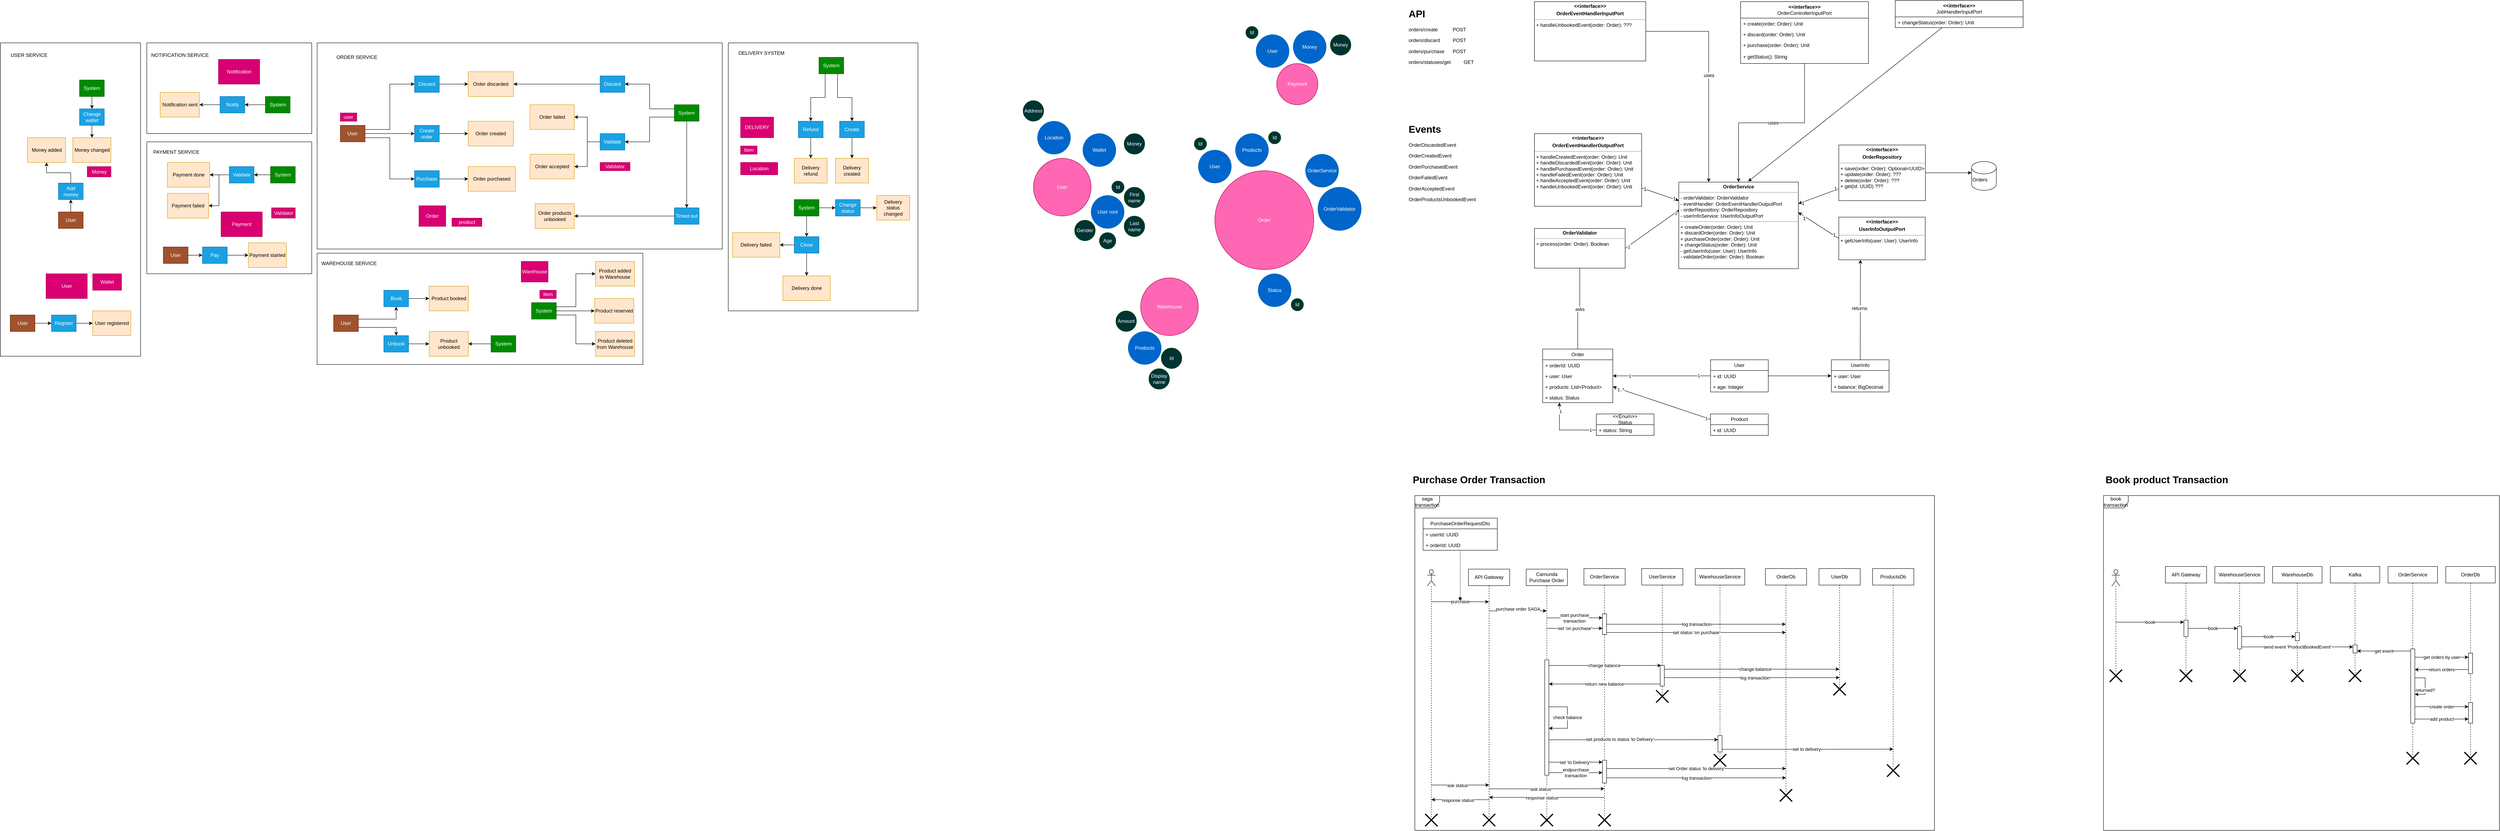 <mxfile version="22.1.7" type="github">
  <diagram name="Page-1" id="Ql9pxvtIcCwwE8i6y1hl">
    <mxGraphModel dx="3622" dy="2666" grid="1" gridSize="10" guides="1" tooltips="1" connect="1" arrows="1" fold="1" page="1" pageScale="1" pageWidth="850" pageHeight="1100" math="0" shadow="0">
      <root>
        <mxCell id="0" />
        <mxCell id="1" parent="0" />
        <mxCell id="eCBL7U5E57jNzbd9nTni-171" value="" style="swimlane;startSize=0;rounded=1;shadow=0;glass=0;strokeWidth=1;arcSize=60;connectable=0;absoluteArcSize=1;" parent="1" vertex="1">
          <mxGeometry x="-770" y="-970" width="340" height="760" as="geometry">
            <mxRectangle x="-275" y="-825" width="50" height="40" as="alternateBounds" />
          </mxGeometry>
        </mxCell>
        <mxCell id="eCBL7U5E57jNzbd9nTni-19" value="User" style="html=1;whiteSpace=wrap;fillColor=#a0522d;strokeColor=#6D1F00;fontColor=#ffffff;" parent="eCBL7U5E57jNzbd9nTni-171" vertex="1">
          <mxGeometry x="23.75" y="660" width="60" height="40" as="geometry" />
        </mxCell>
        <mxCell id="eCBL7U5E57jNzbd9nTni-52" value="User registered" style="html=1;whiteSpace=wrap;fillColor=#ffe6cc;strokeColor=#d79b00;" parent="eCBL7U5E57jNzbd9nTni-171" vertex="1">
          <mxGeometry x="223.75" y="650" width="92.5" height="60" as="geometry" />
        </mxCell>
        <mxCell id="eCBL7U5E57jNzbd9nTni-53" value="Money added" style="html=1;whiteSpace=wrap;fillColor=#ffe6cc;strokeColor=#d79b00;" parent="eCBL7U5E57jNzbd9nTni-171" vertex="1">
          <mxGeometry x="65.63" y="230" width="92.5" height="60" as="geometry" />
        </mxCell>
        <mxCell id="eCBL7U5E57jNzbd9nTni-54" value="Money changed" style="html=1;whiteSpace=wrap;fillColor=#ffe6cc;strokeColor=#d79b00;" parent="eCBL7U5E57jNzbd9nTni-171" vertex="1">
          <mxGeometry x="175.63" y="230" width="92.5" height="60" as="geometry" />
        </mxCell>
        <mxCell id="eCBL7U5E57jNzbd9nTni-86" style="edgeStyle=orthogonalEdgeStyle;rounded=0;orthogonalLoop=1;jettySize=auto;html=1;exitX=1;exitY=0.5;exitDx=0;exitDy=0;entryX=0;entryY=0.5;entryDx=0;entryDy=0;" parent="eCBL7U5E57jNzbd9nTni-171" source="eCBL7U5E57jNzbd9nTni-81" target="eCBL7U5E57jNzbd9nTni-52" edge="1">
          <mxGeometry relative="1" as="geometry" />
        </mxCell>
        <mxCell id="eCBL7U5E57jNzbd9nTni-81" value="Register" style="html=1;whiteSpace=wrap;fillColor=#1ba1e2;strokeColor=#006EAF;fontColor=#ffffff;" parent="eCBL7U5E57jNzbd9nTni-171" vertex="1">
          <mxGeometry x="123.75" y="660" width="60" height="40" as="geometry" />
        </mxCell>
        <mxCell id="eCBL7U5E57jNzbd9nTni-84" style="edgeStyle=orthogonalEdgeStyle;rounded=0;orthogonalLoop=1;jettySize=auto;html=1;exitX=1;exitY=0.5;exitDx=0;exitDy=0;entryX=0;entryY=0.5;entryDx=0;entryDy=0;" parent="eCBL7U5E57jNzbd9nTni-171" source="eCBL7U5E57jNzbd9nTni-19" target="eCBL7U5E57jNzbd9nTni-81" edge="1">
          <mxGeometry relative="1" as="geometry" />
        </mxCell>
        <mxCell id="eCBL7U5E57jNzbd9nTni-99" value="User" style="html=1;whiteSpace=wrap;fillColor=#a0522d;strokeColor=#6D1F00;fontColor=#ffffff;" parent="eCBL7U5E57jNzbd9nTni-171" vertex="1">
          <mxGeometry x="140.63" y="410" width="60" height="40" as="geometry" />
        </mxCell>
        <mxCell id="eCBL7U5E57jNzbd9nTni-102" style="edgeStyle=orthogonalEdgeStyle;rounded=0;orthogonalLoop=1;jettySize=auto;html=1;entryX=0.5;entryY=1;entryDx=0;entryDy=0;" parent="eCBL7U5E57jNzbd9nTni-171" source="eCBL7U5E57jNzbd9nTni-100" target="eCBL7U5E57jNzbd9nTni-53" edge="1">
          <mxGeometry relative="1" as="geometry" />
        </mxCell>
        <mxCell id="eCBL7U5E57jNzbd9nTni-100" value="Add money" style="html=1;whiteSpace=wrap;fillColor=#1ba1e2;strokeColor=#006EAF;fontColor=#ffffff;" parent="eCBL7U5E57jNzbd9nTni-171" vertex="1">
          <mxGeometry x="140.63" y="340" width="60" height="40" as="geometry" />
        </mxCell>
        <mxCell id="eCBL7U5E57jNzbd9nTni-101" style="edgeStyle=orthogonalEdgeStyle;rounded=0;orthogonalLoop=1;jettySize=auto;html=1;entryX=0.5;entryY=1;entryDx=0;entryDy=0;" parent="eCBL7U5E57jNzbd9nTni-171" source="eCBL7U5E57jNzbd9nTni-99" target="eCBL7U5E57jNzbd9nTni-100" edge="1">
          <mxGeometry relative="1" as="geometry" />
        </mxCell>
        <mxCell id="eCBL7U5E57jNzbd9nTni-104" value="System" style="html=1;whiteSpace=wrap;fillColor=#008a00;strokeColor=#005700;fontColor=#ffffff;" parent="eCBL7U5E57jNzbd9nTni-171" vertex="1">
          <mxGeometry x="191.88" y="90" width="60" height="40" as="geometry" />
        </mxCell>
        <mxCell id="eCBL7U5E57jNzbd9nTni-107" style="edgeStyle=orthogonalEdgeStyle;rounded=0;orthogonalLoop=1;jettySize=auto;html=1;entryX=0.5;entryY=0;entryDx=0;entryDy=0;" parent="eCBL7U5E57jNzbd9nTni-171" source="eCBL7U5E57jNzbd9nTni-105" target="eCBL7U5E57jNzbd9nTni-54" edge="1">
          <mxGeometry relative="1" as="geometry" />
        </mxCell>
        <mxCell id="eCBL7U5E57jNzbd9nTni-105" value="Change wallet" style="html=1;whiteSpace=wrap;fillColor=#1ba1e2;strokeColor=#006EAF;fontColor=#ffffff;" parent="eCBL7U5E57jNzbd9nTni-171" vertex="1">
          <mxGeometry x="191.88" y="160" width="60" height="40" as="geometry" />
        </mxCell>
        <mxCell id="eCBL7U5E57jNzbd9nTni-106" style="edgeStyle=orthogonalEdgeStyle;rounded=0;orthogonalLoop=1;jettySize=auto;html=1;entryX=0.5;entryY=0;entryDx=0;entryDy=0;" parent="eCBL7U5E57jNzbd9nTni-171" source="eCBL7U5E57jNzbd9nTni-104" target="eCBL7U5E57jNzbd9nTni-105" edge="1">
          <mxGeometry relative="1" as="geometry" />
        </mxCell>
        <mxCell id="eCBL7U5E57jNzbd9nTni-164" value="Money" style="html=1;whiteSpace=wrap;fillColor=#d80073;strokeColor=#A50040;fontColor=#ffffff;" parent="eCBL7U5E57jNzbd9nTni-171" vertex="1">
          <mxGeometry x="210.63" y="300" width="57.5" height="25" as="geometry" />
        </mxCell>
        <mxCell id="eCBL7U5E57jNzbd9nTni-219" value="USER SERVICE" style="text;html=1;align=center;verticalAlign=middle;resizable=0;points=[];autosize=1;strokeColor=none;fillColor=none;" parent="eCBL7U5E57jNzbd9nTni-171" vertex="1">
          <mxGeometry x="13.75" y="15" width="110" height="30" as="geometry" />
        </mxCell>
        <mxCell id="eCBL7U5E57jNzbd9nTni-162" value="User" style="html=1;whiteSpace=wrap;fillColor=#d80073;strokeColor=#A50040;fontColor=#ffffff;" parent="eCBL7U5E57jNzbd9nTni-171" vertex="1">
          <mxGeometry x="110.63" y="560" width="100" height="60" as="geometry" />
        </mxCell>
        <mxCell id="eCBL7U5E57jNzbd9nTni-163" value="Wallet" style="html=1;whiteSpace=wrap;fillColor=#d80073;strokeColor=#A50040;fontColor=#ffffff;" parent="eCBL7U5E57jNzbd9nTni-171" vertex="1">
          <mxGeometry x="223.75" y="560" width="70" height="40" as="geometry" />
        </mxCell>
        <mxCell id="eCBL7U5E57jNzbd9nTni-173" value="" style="swimlane;startSize=0;rounded=1;shadow=0;glass=0;strokeWidth=1;arcSize=60;connectable=0;absoluteArcSize=1;" parent="1" vertex="1">
          <mxGeometry x="-2" y="-970" width="982.5" height="500" as="geometry">
            <mxRectangle x="-275" y="-825" width="50" height="40" as="alternateBounds" />
          </mxGeometry>
        </mxCell>
        <mxCell id="eCBL7U5E57jNzbd9nTni-29" value="Order purchased" style="html=1;whiteSpace=wrap;fillColor=#ffe6cc;strokeColor=#d79b00;" parent="eCBL7U5E57jNzbd9nTni-173" vertex="1">
          <mxGeometry x="366.25" y="300" width="115" height="60" as="geometry" />
        </mxCell>
        <mxCell id="eCBL7U5E57jNzbd9nTni-31" value="Order failed" style="html=1;whiteSpace=wrap;fillColor=#ffe6cc;strokeColor=#d79b00;" parent="eCBL7U5E57jNzbd9nTni-173" vertex="1">
          <mxGeometry x="516.25" y="150" width="107.5" height="60" as="geometry" />
        </mxCell>
        <mxCell id="eCBL7U5E57jNzbd9nTni-32" value="Order discarded" style="html=1;whiteSpace=wrap;fillColor=#ffe6cc;strokeColor=#d79b00;" parent="eCBL7U5E57jNzbd9nTni-173" vertex="1">
          <mxGeometry x="366.25" y="70" width="110" height="60" as="geometry" />
        </mxCell>
        <mxCell id="eCBL7U5E57jNzbd9nTni-34" value="Order products unbooked" style="html=1;whiteSpace=wrap;fillColor=#ffe6cc;strokeColor=#d79b00;" parent="eCBL7U5E57jNzbd9nTni-173" vertex="1">
          <mxGeometry x="528.75" y="390" width="95" height="60" as="geometry" />
        </mxCell>
        <mxCell id="eCBL7U5E57jNzbd9nTni-39" value="Order created" style="html=1;whiteSpace=wrap;fillColor=#ffe6cc;strokeColor=#d79b00;" parent="eCBL7U5E57jNzbd9nTni-173" vertex="1">
          <mxGeometry x="366.25" y="190" width="110" height="60" as="geometry" />
        </mxCell>
        <mxCell id="eCBL7U5E57jNzbd9nTni-44" value="Order accepted" style="html=1;whiteSpace=wrap;fillColor=#ffe6cc;strokeColor=#d79b00;" parent="eCBL7U5E57jNzbd9nTni-173" vertex="1">
          <mxGeometry x="516.25" y="270" width="107.5" height="60" as="geometry" />
        </mxCell>
        <mxCell id="eCBL7U5E57jNzbd9nTni-119" value="User" style="html=1;whiteSpace=wrap;fillColor=#a0522d;strokeColor=#6D1F00;fontColor=#ffffff;" parent="eCBL7U5E57jNzbd9nTni-173" vertex="1">
          <mxGeometry x="56.25" y="200" width="60" height="40" as="geometry" />
        </mxCell>
        <mxCell id="eCBL7U5E57jNzbd9nTni-124" style="edgeStyle=orthogonalEdgeStyle;rounded=0;orthogonalLoop=1;jettySize=auto;html=1;" parent="eCBL7U5E57jNzbd9nTni-173" source="eCBL7U5E57jNzbd9nTni-122" target="eCBL7U5E57jNzbd9nTni-39" edge="1">
          <mxGeometry relative="1" as="geometry" />
        </mxCell>
        <mxCell id="eCBL7U5E57jNzbd9nTni-122" value="Create order" style="html=1;whiteSpace=wrap;fillColor=#1ba1e2;strokeColor=#006EAF;fontColor=#ffffff;" parent="eCBL7U5E57jNzbd9nTni-173" vertex="1">
          <mxGeometry x="236.25" y="200" width="60" height="40" as="geometry" />
        </mxCell>
        <mxCell id="eCBL7U5E57jNzbd9nTni-123" style="edgeStyle=orthogonalEdgeStyle;rounded=0;orthogonalLoop=1;jettySize=auto;html=1;entryX=0;entryY=0.5;entryDx=0;entryDy=0;" parent="eCBL7U5E57jNzbd9nTni-173" source="eCBL7U5E57jNzbd9nTni-119" target="eCBL7U5E57jNzbd9nTni-122" edge="1">
          <mxGeometry relative="1" as="geometry" />
        </mxCell>
        <mxCell id="eCBL7U5E57jNzbd9nTni-132" style="edgeStyle=orthogonalEdgeStyle;rounded=0;orthogonalLoop=1;jettySize=auto;html=1;entryX=0;entryY=0.5;entryDx=0;entryDy=0;" parent="eCBL7U5E57jNzbd9nTni-173" source="eCBL7U5E57jNzbd9nTni-125" target="eCBL7U5E57jNzbd9nTni-29" edge="1">
          <mxGeometry relative="1" as="geometry" />
        </mxCell>
        <mxCell id="eCBL7U5E57jNzbd9nTni-125" value="Purchase" style="html=1;whiteSpace=wrap;fillColor=#1ba1e2;strokeColor=#006EAF;fontColor=#ffffff;" parent="eCBL7U5E57jNzbd9nTni-173" vertex="1">
          <mxGeometry x="236.25" y="310" width="60" height="40" as="geometry" />
        </mxCell>
        <mxCell id="eCBL7U5E57jNzbd9nTni-133" style="edgeStyle=orthogonalEdgeStyle;rounded=0;orthogonalLoop=1;jettySize=auto;html=1;entryX=0;entryY=0.5;entryDx=0;entryDy=0;exitX=1;exitY=0.75;exitDx=0;exitDy=0;" parent="eCBL7U5E57jNzbd9nTni-173" source="eCBL7U5E57jNzbd9nTni-119" target="eCBL7U5E57jNzbd9nTni-125" edge="1">
          <mxGeometry relative="1" as="geometry" />
        </mxCell>
        <mxCell id="eCBL7U5E57jNzbd9nTni-145" style="edgeStyle=orthogonalEdgeStyle;rounded=0;orthogonalLoop=1;jettySize=auto;html=1;entryX=1;entryY=0.5;entryDx=0;entryDy=0;" parent="eCBL7U5E57jNzbd9nTni-173" source="eCBL7U5E57jNzbd9nTni-127" target="eCBL7U5E57jNzbd9nTni-44" edge="1">
          <mxGeometry relative="1" as="geometry" />
        </mxCell>
        <mxCell id="eCBL7U5E57jNzbd9nTni-127" value="Validate" style="html=1;whiteSpace=wrap;fillColor=#1ba1e2;strokeColor=#006EAF;fontColor=#ffffff;" parent="eCBL7U5E57jNzbd9nTni-173" vertex="1">
          <mxGeometry x="686.25" y="220" width="60" height="40" as="geometry" />
        </mxCell>
        <mxCell id="eCBL7U5E57jNzbd9nTni-130" style="edgeStyle=orthogonalEdgeStyle;rounded=0;orthogonalLoop=1;jettySize=auto;html=1;entryX=1;entryY=0.5;entryDx=0;entryDy=0;" parent="eCBL7U5E57jNzbd9nTni-173" source="eCBL7U5E57jNzbd9nTni-127" target="eCBL7U5E57jNzbd9nTni-31" edge="1">
          <mxGeometry relative="1" as="geometry" />
        </mxCell>
        <mxCell id="eCBL7U5E57jNzbd9nTni-136" style="edgeStyle=orthogonalEdgeStyle;rounded=0;orthogonalLoop=1;jettySize=auto;html=1;entryX=0;entryY=0.5;entryDx=0;entryDy=0;" parent="eCBL7U5E57jNzbd9nTni-173" source="eCBL7U5E57jNzbd9nTni-134" target="eCBL7U5E57jNzbd9nTni-32" edge="1">
          <mxGeometry relative="1" as="geometry" />
        </mxCell>
        <mxCell id="eCBL7U5E57jNzbd9nTni-134" value="Discard" style="html=1;whiteSpace=wrap;fillColor=#1ba1e2;strokeColor=#006EAF;fontColor=#ffffff;" parent="eCBL7U5E57jNzbd9nTni-173" vertex="1">
          <mxGeometry x="236.25" y="80" width="60" height="40" as="geometry" />
        </mxCell>
        <mxCell id="eCBL7U5E57jNzbd9nTni-135" style="edgeStyle=orthogonalEdgeStyle;rounded=0;orthogonalLoop=1;jettySize=auto;html=1;entryX=0;entryY=0.5;entryDx=0;entryDy=0;exitX=1;exitY=0.25;exitDx=0;exitDy=0;" parent="eCBL7U5E57jNzbd9nTni-173" source="eCBL7U5E57jNzbd9nTni-119" target="eCBL7U5E57jNzbd9nTni-134" edge="1">
          <mxGeometry relative="1" as="geometry" />
        </mxCell>
        <mxCell id="eCBL7U5E57jNzbd9nTni-147" style="edgeStyle=orthogonalEdgeStyle;rounded=0;orthogonalLoop=1;jettySize=auto;html=1;entryX=1;entryY=0.5;entryDx=0;entryDy=0;exitX=0;exitY=0.75;exitDx=0;exitDy=0;" parent="eCBL7U5E57jNzbd9nTni-173" source="eCBL7U5E57jNzbd9nTni-137" target="eCBL7U5E57jNzbd9nTni-127" edge="1">
          <mxGeometry relative="1" as="geometry" />
        </mxCell>
        <mxCell id="eCBL7U5E57jNzbd9nTni-137" value="System" style="html=1;whiteSpace=wrap;fillColor=#008a00;strokeColor=#005700;fontColor=#ffffff;" parent="eCBL7U5E57jNzbd9nTni-173" vertex="1">
          <mxGeometry x="866.25" y="150" width="60" height="40" as="geometry" />
        </mxCell>
        <mxCell id="eCBL7U5E57jNzbd9nTni-144" style="edgeStyle=orthogonalEdgeStyle;rounded=0;orthogonalLoop=1;jettySize=auto;html=1;" parent="eCBL7U5E57jNzbd9nTni-173" source="eCBL7U5E57jNzbd9nTni-140" target="eCBL7U5E57jNzbd9nTni-32" edge="1">
          <mxGeometry relative="1" as="geometry" />
        </mxCell>
        <mxCell id="eCBL7U5E57jNzbd9nTni-140" value="Discard" style="html=1;whiteSpace=wrap;fillColor=#1ba1e2;strokeColor=#006EAF;fontColor=#ffffff;" parent="eCBL7U5E57jNzbd9nTni-173" vertex="1">
          <mxGeometry x="686.25" y="80" width="60" height="40" as="geometry" />
        </mxCell>
        <mxCell id="eCBL7U5E57jNzbd9nTni-148" style="edgeStyle=orthogonalEdgeStyle;rounded=0;orthogonalLoop=1;jettySize=auto;html=1;entryX=1;entryY=0.5;entryDx=0;entryDy=0;exitX=0;exitY=0.25;exitDx=0;exitDy=0;" parent="eCBL7U5E57jNzbd9nTni-173" source="eCBL7U5E57jNzbd9nTni-137" target="eCBL7U5E57jNzbd9nTni-140" edge="1">
          <mxGeometry relative="1" as="geometry" />
        </mxCell>
        <mxCell id="eCBL7U5E57jNzbd9nTni-157" style="edgeStyle=orthogonalEdgeStyle;rounded=0;orthogonalLoop=1;jettySize=auto;html=1;entryX=1;entryY=0.5;entryDx=0;entryDy=0;" parent="eCBL7U5E57jNzbd9nTni-173" source="eCBL7U5E57jNzbd9nTni-154" target="eCBL7U5E57jNzbd9nTni-34" edge="1">
          <mxGeometry relative="1" as="geometry" />
        </mxCell>
        <mxCell id="eCBL7U5E57jNzbd9nTni-154" value="Timed out" style="html=1;whiteSpace=wrap;fillColor=#1ba1e2;strokeColor=#006EAF;fontColor=#ffffff;" parent="eCBL7U5E57jNzbd9nTni-173" vertex="1">
          <mxGeometry x="866.25" y="400" width="60" height="40" as="geometry" />
        </mxCell>
        <mxCell id="eCBL7U5E57jNzbd9nTni-158" value="Order" style="html=1;whiteSpace=wrap;fillColor=#d80073;strokeColor=#A50040;fontColor=#ffffff;" parent="eCBL7U5E57jNzbd9nTni-173" vertex="1">
          <mxGeometry x="247" y="395" width="65" height="50" as="geometry" />
        </mxCell>
        <mxCell id="eCBL7U5E57jNzbd9nTni-159" value="user" style="html=1;whiteSpace=wrap;fillColor=#d80073;strokeColor=#A50040;fontColor=#ffffff;" parent="eCBL7U5E57jNzbd9nTni-173" vertex="1">
          <mxGeometry x="56.25" y="170" width="40" height="20" as="geometry" />
        </mxCell>
        <mxCell id="eCBL7U5E57jNzbd9nTni-160" value="product" style="html=1;whiteSpace=wrap;fillColor=#d80073;strokeColor=#A50040;fontColor=#ffffff;" parent="eCBL7U5E57jNzbd9nTni-173" vertex="1">
          <mxGeometry x="327" y="425" width="72.5" height="20" as="geometry" />
        </mxCell>
        <mxCell id="eCBL7U5E57jNzbd9nTni-161" value="Validator" style="html=1;whiteSpace=wrap;fillColor=#d80073;strokeColor=#A50040;fontColor=#ffffff;" parent="eCBL7U5E57jNzbd9nTni-173" vertex="1">
          <mxGeometry x="686.25" y="290" width="72.5" height="20" as="geometry" />
        </mxCell>
        <mxCell id="eCBL7U5E57jNzbd9nTni-155" style="edgeStyle=orthogonalEdgeStyle;rounded=0;orthogonalLoop=1;jettySize=auto;html=1;entryX=0.5;entryY=0;entryDx=0;entryDy=0;" parent="eCBL7U5E57jNzbd9nTni-173" source="eCBL7U5E57jNzbd9nTni-137" target="eCBL7U5E57jNzbd9nTni-154" edge="1">
          <mxGeometry relative="1" as="geometry" />
        </mxCell>
        <mxCell id="eCBL7U5E57jNzbd9nTni-217" value="ORDER SERVICE" style="text;html=1;align=center;verticalAlign=middle;resizable=0;points=[];autosize=1;strokeColor=none;fillColor=none;" parent="eCBL7U5E57jNzbd9nTni-173" vertex="1">
          <mxGeometry x="36.25" y="20" width="120" height="30" as="geometry" />
        </mxCell>
        <mxCell id="eCBL7U5E57jNzbd9nTni-175" value="" style="swimlane;startSize=0;rounded=1;shadow=0;glass=0;strokeWidth=1;arcSize=60;connectable=0;absoluteArcSize=1;" parent="1" vertex="1">
          <mxGeometry x="-2" y="-460" width="790" height="270" as="geometry">
            <mxRectangle x="-275" y="-825" width="50" height="40" as="alternateBounds" />
          </mxGeometry>
        </mxCell>
        <mxCell id="eCBL7U5E57jNzbd9nTni-93" value="Warehouse" style="html=1;whiteSpace=wrap;fillColor=#d80073;strokeColor=#A50040;fontColor=#ffffff;" parent="eCBL7U5E57jNzbd9nTni-175" vertex="1">
          <mxGeometry x="495" y="20" width="65" height="50" as="geometry" />
        </mxCell>
        <mxCell id="eCBL7U5E57jNzbd9nTni-94" value="Item" style="html=1;whiteSpace=wrap;fillColor=#d80073;strokeColor=#A50040;fontColor=#ffffff;" parent="eCBL7U5E57jNzbd9nTni-175" vertex="1">
          <mxGeometry x="540" y="90" width="40" height="20" as="geometry" />
        </mxCell>
        <mxCell id="eCBL7U5E57jNzbd9nTni-95" value="System" style="html=1;whiteSpace=wrap;fillColor=#008a00;strokeColor=#005700;fontColor=#ffffff;" parent="eCBL7U5E57jNzbd9nTni-175" vertex="1">
          <mxGeometry x="520" y="120" width="60" height="40" as="geometry" />
        </mxCell>
        <mxCell id="eCBL7U5E57jNzbd9nTni-92" value="Product&amp;nbsp;reserved" style="html=1;whiteSpace=wrap;fillColor=#ffe6cc;strokeColor=#d79b00;" parent="eCBL7U5E57jNzbd9nTni-175" vertex="1">
          <mxGeometry x="673" y="110" width="95" height="60" as="geometry" />
        </mxCell>
        <mxCell id="eCBL7U5E57jNzbd9nTni-45" value="Product&amp;nbsp;deleted&lt;br&gt;from Warehouse" style="html=1;whiteSpace=wrap;fillColor=#ffe6cc;strokeColor=#d79b00;" parent="eCBL7U5E57jNzbd9nTni-175" vertex="1">
          <mxGeometry x="675" y="190" width="95" height="60" as="geometry" />
        </mxCell>
        <mxCell id="eCBL7U5E57jNzbd9nTni-41" value="Product&amp;nbsp;added&lt;br&gt;to Warehouse" style="html=1;whiteSpace=wrap;fillColor=#ffe6cc;strokeColor=#d79b00;" parent="eCBL7U5E57jNzbd9nTni-175" vertex="1">
          <mxGeometry x="675" y="20" width="95" height="60" as="geometry" />
        </mxCell>
        <mxCell id="eCBL7U5E57jNzbd9nTni-98" style="edgeStyle=orthogonalEdgeStyle;rounded=0;orthogonalLoop=1;jettySize=auto;html=1;entryX=0;entryY=0.5;entryDx=0;entryDy=0;" parent="eCBL7U5E57jNzbd9nTni-175" source="eCBL7U5E57jNzbd9nTni-95" target="eCBL7U5E57jNzbd9nTni-92" edge="1">
          <mxGeometry relative="1" as="geometry" />
        </mxCell>
        <mxCell id="eCBL7U5E57jNzbd9nTni-97" style="edgeStyle=orthogonalEdgeStyle;rounded=0;orthogonalLoop=1;jettySize=auto;html=1;entryX=0;entryY=0.5;entryDx=0;entryDy=0;exitX=1;exitY=0.75;exitDx=0;exitDy=0;" parent="eCBL7U5E57jNzbd9nTni-175" source="eCBL7U5E57jNzbd9nTni-95" target="eCBL7U5E57jNzbd9nTni-45" edge="1">
          <mxGeometry relative="1" as="geometry" />
        </mxCell>
        <mxCell id="eCBL7U5E57jNzbd9nTni-96" style="edgeStyle=orthogonalEdgeStyle;rounded=0;orthogonalLoop=1;jettySize=auto;html=1;entryX=0;entryY=0.5;entryDx=0;entryDy=0;exitX=1;exitY=0.25;exitDx=0;exitDy=0;" parent="eCBL7U5E57jNzbd9nTni-175" source="eCBL7U5E57jNzbd9nTni-95" target="eCBL7U5E57jNzbd9nTni-41" edge="1">
          <mxGeometry relative="1" as="geometry" />
        </mxCell>
        <mxCell id="eCBL7U5E57jNzbd9nTni-216" value="WAREHOUSE SERVICE" style="text;html=1;align=center;verticalAlign=middle;resizable=0;points=[];autosize=1;strokeColor=none;fillColor=none;" parent="eCBL7U5E57jNzbd9nTni-175" vertex="1">
          <mxGeometry x="-3" y="10" width="160" height="30" as="geometry" />
        </mxCell>
        <mxCell id="eCBL7U5E57jNzbd9nTni-20" value="Product booked" style="html=1;whiteSpace=wrap;fillColor=#ffe6cc;strokeColor=#d79b00;" parent="eCBL7U5E57jNzbd9nTni-175" vertex="1">
          <mxGeometry x="271.75" y="80" width="95" height="60" as="geometry" />
        </mxCell>
        <mxCell id="eCBL7U5E57jNzbd9nTni-30" value="Product unbooked" style="html=1;whiteSpace=wrap;fillColor=#ffe6cc;strokeColor=#d79b00;" parent="eCBL7U5E57jNzbd9nTni-175" vertex="1">
          <mxGeometry x="271.75" y="190" width="95" height="60" as="geometry" />
        </mxCell>
        <mxCell id="eCBL7U5E57jNzbd9nTni-71" value="User" style="html=1;whiteSpace=wrap;fillColor=#a0522d;strokeColor=#6D1F00;fontColor=#ffffff;" parent="eCBL7U5E57jNzbd9nTni-175" vertex="1">
          <mxGeometry x="40" y="150" width="60" height="40" as="geometry" />
        </mxCell>
        <mxCell id="eCBL7U5E57jNzbd9nTni-89" style="edgeStyle=orthogonalEdgeStyle;rounded=0;orthogonalLoop=1;jettySize=auto;html=1;entryX=0;entryY=0.5;entryDx=0;entryDy=0;" parent="eCBL7U5E57jNzbd9nTni-175" source="eCBL7U5E57jNzbd9nTni-87" target="eCBL7U5E57jNzbd9nTni-20" edge="1">
          <mxGeometry relative="1" as="geometry" />
        </mxCell>
        <mxCell id="eCBL7U5E57jNzbd9nTni-87" value="Book" style="html=1;whiteSpace=wrap;fillColor=#1ba1e2;strokeColor=#006EAF;fontColor=#ffffff;" parent="eCBL7U5E57jNzbd9nTni-175" vertex="1">
          <mxGeometry x="161.75" y="90" width="60" height="40" as="geometry" />
        </mxCell>
        <mxCell id="eCBL7U5E57jNzbd9nTni-88" style="edgeStyle=orthogonalEdgeStyle;rounded=0;orthogonalLoop=1;jettySize=auto;html=1;exitX=1;exitY=0.25;exitDx=0;exitDy=0;" parent="eCBL7U5E57jNzbd9nTni-175" source="eCBL7U5E57jNzbd9nTni-71" target="eCBL7U5E57jNzbd9nTni-87" edge="1">
          <mxGeometry relative="1" as="geometry" />
        </mxCell>
        <mxCell id="eCBL7U5E57jNzbd9nTni-91" style="edgeStyle=orthogonalEdgeStyle;rounded=0;orthogonalLoop=1;jettySize=auto;html=1;" parent="eCBL7U5E57jNzbd9nTni-175" source="eCBL7U5E57jNzbd9nTni-90" target="eCBL7U5E57jNzbd9nTni-30" edge="1">
          <mxGeometry relative="1" as="geometry" />
        </mxCell>
        <mxCell id="eCBL7U5E57jNzbd9nTni-90" value="System" style="html=1;whiteSpace=wrap;fillColor=#008a00;strokeColor=#005700;fontColor=#ffffff;" parent="eCBL7U5E57jNzbd9nTni-175" vertex="1">
          <mxGeometry x="421.75" y="200" width="60" height="40" as="geometry" />
        </mxCell>
        <mxCell id="eCBL7U5E57jNzbd9nTni-222" style="edgeStyle=orthogonalEdgeStyle;rounded=0;orthogonalLoop=1;jettySize=auto;html=1;" parent="eCBL7U5E57jNzbd9nTni-175" source="eCBL7U5E57jNzbd9nTni-221" target="eCBL7U5E57jNzbd9nTni-30" edge="1">
          <mxGeometry relative="1" as="geometry" />
        </mxCell>
        <mxCell id="eCBL7U5E57jNzbd9nTni-221" value="Unbook" style="html=1;whiteSpace=wrap;fillColor=#1ba1e2;strokeColor=#006EAF;fontColor=#ffffff;" parent="eCBL7U5E57jNzbd9nTni-175" vertex="1">
          <mxGeometry x="161.75" y="200" width="60" height="40" as="geometry" />
        </mxCell>
        <mxCell id="eCBL7U5E57jNzbd9nTni-223" style="edgeStyle=orthogonalEdgeStyle;rounded=0;orthogonalLoop=1;jettySize=auto;html=1;exitX=1;exitY=0.75;exitDx=0;exitDy=0;" parent="eCBL7U5E57jNzbd9nTni-175" source="eCBL7U5E57jNzbd9nTni-71" target="eCBL7U5E57jNzbd9nTni-221" edge="1">
          <mxGeometry relative="1" as="geometry" />
        </mxCell>
        <mxCell id="eCBL7U5E57jNzbd9nTni-213" value="" style="swimlane;startSize=0;" parent="1" vertex="1">
          <mxGeometry x="-415" y="-730" width="400" height="320" as="geometry" />
        </mxCell>
        <mxCell id="eCBL7U5E57jNzbd9nTni-57" value="Payment done" style="html=1;whiteSpace=wrap;fillColor=#ffe6cc;strokeColor=#d79b00;" parent="eCBL7U5E57jNzbd9nTni-213" vertex="1">
          <mxGeometry x="50" y="50" width="102.5" height="60" as="geometry" />
        </mxCell>
        <mxCell id="eCBL7U5E57jNzbd9nTni-58" value="Payment failed" style="html=1;whiteSpace=wrap;fillColor=#ffe6cc;strokeColor=#d79b00;" parent="eCBL7U5E57jNzbd9nTni-213" vertex="1">
          <mxGeometry x="50" y="125" width="100" height="60" as="geometry" />
        </mxCell>
        <mxCell id="eCBL7U5E57jNzbd9nTni-59" value="Payment started" style="html=1;whiteSpace=wrap;fillColor=#ffe6cc;strokeColor=#d79b00;" parent="eCBL7U5E57jNzbd9nTni-213" vertex="1">
          <mxGeometry x="246.25" y="245" width="92.5" height="60" as="geometry" />
        </mxCell>
        <mxCell id="eCBL7U5E57jNzbd9nTni-62" value="User" style="html=1;whiteSpace=wrap;fillColor=#a0522d;strokeColor=#6D1F00;fontColor=#ffffff;" parent="eCBL7U5E57jNzbd9nTni-213" vertex="1">
          <mxGeometry x="40" y="255" width="60" height="40" as="geometry" />
        </mxCell>
        <mxCell id="eCBL7U5E57jNzbd9nTni-77" style="edgeStyle=orthogonalEdgeStyle;rounded=0;orthogonalLoop=1;jettySize=auto;html=1;exitX=1;exitY=0.5;exitDx=0;exitDy=0;entryX=0;entryY=0.5;entryDx=0;entryDy=0;" parent="eCBL7U5E57jNzbd9nTni-213" source="eCBL7U5E57jNzbd9nTni-75" target="eCBL7U5E57jNzbd9nTni-59" edge="1">
          <mxGeometry relative="1" as="geometry" />
        </mxCell>
        <mxCell id="eCBL7U5E57jNzbd9nTni-75" value="Pay" style="html=1;whiteSpace=wrap;fillColor=#1ba1e2;strokeColor=#006EAF;fontColor=#ffffff;" parent="eCBL7U5E57jNzbd9nTni-213" vertex="1">
          <mxGeometry x="135" y="255" width="60" height="40" as="geometry" />
        </mxCell>
        <mxCell id="eCBL7U5E57jNzbd9nTni-76" style="edgeStyle=orthogonalEdgeStyle;rounded=0;orthogonalLoop=1;jettySize=auto;html=1;exitX=1;exitY=0.5;exitDx=0;exitDy=0;" parent="eCBL7U5E57jNzbd9nTni-213" source="eCBL7U5E57jNzbd9nTni-62" target="eCBL7U5E57jNzbd9nTni-75" edge="1">
          <mxGeometry relative="1" as="geometry" />
        </mxCell>
        <mxCell id="eCBL7U5E57jNzbd9nTni-110" style="edgeStyle=orthogonalEdgeStyle;rounded=0;orthogonalLoop=1;jettySize=auto;html=1;entryX=1;entryY=0.5;entryDx=0;entryDy=0;" parent="eCBL7U5E57jNzbd9nTni-213" source="eCBL7U5E57jNzbd9nTni-108" target="eCBL7U5E57jNzbd9nTni-57" edge="1">
          <mxGeometry relative="1" as="geometry" />
        </mxCell>
        <mxCell id="eCBL7U5E57jNzbd9nTni-111" style="edgeStyle=orthogonalEdgeStyle;rounded=0;orthogonalLoop=1;jettySize=auto;html=1;entryX=1;entryY=0.5;entryDx=0;entryDy=0;" parent="eCBL7U5E57jNzbd9nTni-213" source="eCBL7U5E57jNzbd9nTni-108" target="eCBL7U5E57jNzbd9nTni-58" edge="1">
          <mxGeometry relative="1" as="geometry" />
        </mxCell>
        <mxCell id="eCBL7U5E57jNzbd9nTni-108" value="Validate" style="html=1;whiteSpace=wrap;fillColor=#1ba1e2;strokeColor=#006EAF;fontColor=#ffffff;" parent="eCBL7U5E57jNzbd9nTni-213" vertex="1">
          <mxGeometry x="200" y="60" width="60" height="40" as="geometry" />
        </mxCell>
        <mxCell id="eCBL7U5E57jNzbd9nTni-113" style="edgeStyle=orthogonalEdgeStyle;rounded=0;orthogonalLoop=1;jettySize=auto;html=1;entryX=1;entryY=0.5;entryDx=0;entryDy=0;" parent="eCBL7U5E57jNzbd9nTni-213" source="eCBL7U5E57jNzbd9nTni-112" target="eCBL7U5E57jNzbd9nTni-108" edge="1">
          <mxGeometry relative="1" as="geometry" />
        </mxCell>
        <mxCell id="eCBL7U5E57jNzbd9nTni-112" value="System" style="html=1;whiteSpace=wrap;fillColor=#008a00;strokeColor=#005700;fontColor=#ffffff;" parent="eCBL7U5E57jNzbd9nTni-213" vertex="1">
          <mxGeometry x="300" y="60" width="60" height="40" as="geometry" />
        </mxCell>
        <mxCell id="eCBL7U5E57jNzbd9nTni-165" value="Payment" style="html=1;whiteSpace=wrap;fillColor=#d80073;strokeColor=#A50040;fontColor=#ffffff;" parent="eCBL7U5E57jNzbd9nTni-213" vertex="1">
          <mxGeometry x="180" y="170" width="100" height="60" as="geometry" />
        </mxCell>
        <mxCell id="eCBL7U5E57jNzbd9nTni-166" value="Validator" style="html=1;whiteSpace=wrap;fillColor=#d80073;strokeColor=#A50040;fontColor=#ffffff;" parent="eCBL7U5E57jNzbd9nTni-213" vertex="1">
          <mxGeometry x="302.5" y="160" width="57.5" height="25" as="geometry" />
        </mxCell>
        <mxCell id="eCBL7U5E57jNzbd9nTni-220" value="PAYMENT SERVICE" style="text;html=1;align=center;verticalAlign=middle;resizable=0;points=[];autosize=1;strokeColor=none;fillColor=none;" parent="eCBL7U5E57jNzbd9nTni-213" vertex="1">
          <mxGeometry x="1.25" y="10" width="140" height="30" as="geometry" />
        </mxCell>
        <mxCell id="eCBL7U5E57jNzbd9nTni-214" value="" style="swimlane;startSize=0;" parent="1" vertex="1">
          <mxGeometry x="-415" y="-970" width="400" height="220" as="geometry" />
        </mxCell>
        <mxCell id="eCBL7U5E57jNzbd9nTni-33" value="Notification sent" style="html=1;whiteSpace=wrap;fillColor=#ffe6cc;strokeColor=#d79b00;" parent="eCBL7U5E57jNzbd9nTni-214" vertex="1">
          <mxGeometry x="32.5" y="120" width="95" height="60" as="geometry" />
        </mxCell>
        <mxCell id="eCBL7U5E57jNzbd9nTni-117" style="edgeStyle=orthogonalEdgeStyle;rounded=0;orthogonalLoop=1;jettySize=auto;html=1;" parent="eCBL7U5E57jNzbd9nTni-214" source="eCBL7U5E57jNzbd9nTni-114" target="eCBL7U5E57jNzbd9nTni-33" edge="1">
          <mxGeometry relative="1" as="geometry" />
        </mxCell>
        <mxCell id="eCBL7U5E57jNzbd9nTni-114" value="Notify" style="html=1;whiteSpace=wrap;fillColor=#1ba1e2;strokeColor=#006EAF;fontColor=#ffffff;" parent="eCBL7U5E57jNzbd9nTni-214" vertex="1">
          <mxGeometry x="177.5" y="130" width="60" height="40" as="geometry" />
        </mxCell>
        <mxCell id="eCBL7U5E57jNzbd9nTni-115" style="edgeStyle=orthogonalEdgeStyle;rounded=0;orthogonalLoop=1;jettySize=auto;html=1;entryX=1;entryY=0.5;entryDx=0;entryDy=0;" parent="eCBL7U5E57jNzbd9nTni-214" source="eCBL7U5E57jNzbd9nTni-116" target="eCBL7U5E57jNzbd9nTni-114" edge="1">
          <mxGeometry relative="1" as="geometry" />
        </mxCell>
        <mxCell id="eCBL7U5E57jNzbd9nTni-116" value="System" style="html=1;whiteSpace=wrap;fillColor=#008a00;strokeColor=#005700;fontColor=#ffffff;" parent="eCBL7U5E57jNzbd9nTni-214" vertex="1">
          <mxGeometry x="287.5" y="130" width="60" height="40" as="geometry" />
        </mxCell>
        <mxCell id="eCBL7U5E57jNzbd9nTni-167" value="Notification" style="html=1;whiteSpace=wrap;fillColor=#d80073;strokeColor=#A50040;fontColor=#ffffff;" parent="eCBL7U5E57jNzbd9nTni-214" vertex="1">
          <mxGeometry x="173.75" y="40" width="100" height="60" as="geometry" />
        </mxCell>
        <mxCell id="eCBL7U5E57jNzbd9nTni-218" value="NOTIFICATION SERVICE" style="text;html=1;align=center;verticalAlign=middle;resizable=0;points=[];autosize=1;strokeColor=none;fillColor=none;" parent="eCBL7U5E57jNzbd9nTni-214" vertex="1">
          <mxGeometry y="15" width="160" height="30" as="geometry" />
        </mxCell>
        <mxCell id="eCBL7U5E57jNzbd9nTni-248" value="" style="swimlane;startSize=0;" parent="1" vertex="1">
          <mxGeometry x="995" y="-970" width="460" height="650" as="geometry" />
        </mxCell>
        <mxCell id="eCBL7U5E57jNzbd9nTni-40" value="Delivery done" style="html=1;whiteSpace=wrap;fillColor=#ffe6cc;strokeColor=#d79b00;" parent="eCBL7U5E57jNzbd9nTni-248" vertex="1">
          <mxGeometry x="132.5" y="565" width="115" height="60" as="geometry" />
        </mxCell>
        <mxCell id="eCBL7U5E57jNzbd9nTni-42" value="Delivery status changed" style="html=1;whiteSpace=wrap;fillColor=#ffe6cc;strokeColor=#d79b00;" parent="eCBL7U5E57jNzbd9nTni-248" vertex="1">
          <mxGeometry x="360" y="370" width="80" height="60" as="geometry" />
        </mxCell>
        <mxCell id="eCBL7U5E57jNzbd9nTni-46" value="Delivery refund" style="html=1;whiteSpace=wrap;fillColor=#ffe6cc;strokeColor=#d79b00;" parent="eCBL7U5E57jNzbd9nTni-248" vertex="1">
          <mxGeometry x="160" y="280" width="80" height="60" as="geometry" />
        </mxCell>
        <mxCell id="eCBL7U5E57jNzbd9nTni-47" value="Delivery failed" style="html=1;whiteSpace=wrap;fillColor=#ffe6cc;strokeColor=#d79b00;" parent="eCBL7U5E57jNzbd9nTni-248" vertex="1">
          <mxGeometry x="10" y="460" width="115" height="60" as="geometry" />
        </mxCell>
        <mxCell id="eCBL7U5E57jNzbd9nTni-51" value="Delivery created" style="html=1;whiteSpace=wrap;fillColor=#ffe6cc;strokeColor=#d79b00;" parent="eCBL7U5E57jNzbd9nTni-248" vertex="1">
          <mxGeometry x="260" y="280" width="80" height="60" as="geometry" />
        </mxCell>
        <mxCell id="eCBL7U5E57jNzbd9nTni-224" value="System" style="html=1;whiteSpace=wrap;fillColor=#008a00;strokeColor=#005700;fontColor=#ffffff;" parent="eCBL7U5E57jNzbd9nTni-248" vertex="1">
          <mxGeometry x="160" y="380" width="60" height="40" as="geometry" />
        </mxCell>
        <mxCell id="eCBL7U5E57jNzbd9nTni-232" style="edgeStyle=orthogonalEdgeStyle;rounded=0;orthogonalLoop=1;jettySize=auto;html=1;exitX=1;exitY=0.5;exitDx=0;exitDy=0;entryX=0;entryY=0.5;entryDx=0;entryDy=0;" parent="eCBL7U5E57jNzbd9nTni-248" source="eCBL7U5E57jNzbd9nTni-230" target="eCBL7U5E57jNzbd9nTni-42" edge="1">
          <mxGeometry relative="1" as="geometry" />
        </mxCell>
        <mxCell id="eCBL7U5E57jNzbd9nTni-230" value="Change status" style="html=1;whiteSpace=wrap;fillColor=#1ba1e2;strokeColor=#006EAF;fontColor=#ffffff;" parent="eCBL7U5E57jNzbd9nTni-248" vertex="1">
          <mxGeometry x="260" y="380" width="60" height="40" as="geometry" />
        </mxCell>
        <mxCell id="eCBL7U5E57jNzbd9nTni-231" style="edgeStyle=orthogonalEdgeStyle;rounded=0;orthogonalLoop=1;jettySize=auto;html=1;entryX=0;entryY=0.5;entryDx=0;entryDy=0;" parent="eCBL7U5E57jNzbd9nTni-248" source="eCBL7U5E57jNzbd9nTni-224" target="eCBL7U5E57jNzbd9nTni-230" edge="1">
          <mxGeometry relative="1" as="geometry" />
        </mxCell>
        <mxCell id="eCBL7U5E57jNzbd9nTni-235" style="edgeStyle=orthogonalEdgeStyle;rounded=0;orthogonalLoop=1;jettySize=auto;html=1;entryX=0.5;entryY=0;entryDx=0;entryDy=0;" parent="eCBL7U5E57jNzbd9nTni-248" source="eCBL7U5E57jNzbd9nTni-233" target="eCBL7U5E57jNzbd9nTni-40" edge="1">
          <mxGeometry relative="1" as="geometry" />
        </mxCell>
        <mxCell id="eCBL7U5E57jNzbd9nTni-238" style="edgeStyle=orthogonalEdgeStyle;rounded=0;orthogonalLoop=1;jettySize=auto;html=1;" parent="eCBL7U5E57jNzbd9nTni-248" source="eCBL7U5E57jNzbd9nTni-233" target="eCBL7U5E57jNzbd9nTni-47" edge="1">
          <mxGeometry relative="1" as="geometry" />
        </mxCell>
        <mxCell id="eCBL7U5E57jNzbd9nTni-233" value="Close" style="html=1;whiteSpace=wrap;fillColor=#1ba1e2;strokeColor=#006EAF;fontColor=#ffffff;" parent="eCBL7U5E57jNzbd9nTni-248" vertex="1">
          <mxGeometry x="160" y="470" width="60" height="40" as="geometry" />
        </mxCell>
        <mxCell id="eCBL7U5E57jNzbd9nTni-234" style="edgeStyle=orthogonalEdgeStyle;rounded=0;orthogonalLoop=1;jettySize=auto;html=1;entryX=0.5;entryY=0;entryDx=0;entryDy=0;" parent="eCBL7U5E57jNzbd9nTni-248" source="eCBL7U5E57jNzbd9nTni-224" target="eCBL7U5E57jNzbd9nTni-233" edge="1">
          <mxGeometry relative="1" as="geometry" />
        </mxCell>
        <mxCell id="eCBL7U5E57jNzbd9nTni-237" style="edgeStyle=orthogonalEdgeStyle;rounded=0;orthogonalLoop=1;jettySize=auto;html=1;" parent="eCBL7U5E57jNzbd9nTni-248" source="eCBL7U5E57jNzbd9nTni-236" target="eCBL7U5E57jNzbd9nTni-46" edge="1">
          <mxGeometry relative="1" as="geometry" />
        </mxCell>
        <mxCell id="eCBL7U5E57jNzbd9nTni-236" value="Refund" style="html=1;whiteSpace=wrap;fillColor=#1ba1e2;strokeColor=#006EAF;fontColor=#ffffff;" parent="eCBL7U5E57jNzbd9nTni-248" vertex="1">
          <mxGeometry x="170" y="190" width="60" height="40" as="geometry" />
        </mxCell>
        <mxCell id="eCBL7U5E57jNzbd9nTni-244" style="edgeStyle=orthogonalEdgeStyle;rounded=0;orthogonalLoop=1;jettySize=auto;html=1;entryX=0.5;entryY=0;entryDx=0;entryDy=0;" parent="eCBL7U5E57jNzbd9nTni-248" source="eCBL7U5E57jNzbd9nTni-243" target="eCBL7U5E57jNzbd9nTni-51" edge="1">
          <mxGeometry relative="1" as="geometry" />
        </mxCell>
        <mxCell id="eCBL7U5E57jNzbd9nTni-243" value="Create" style="html=1;whiteSpace=wrap;fillColor=#1ba1e2;strokeColor=#006EAF;fontColor=#ffffff;" parent="eCBL7U5E57jNzbd9nTni-248" vertex="1">
          <mxGeometry x="270" y="190" width="60" height="40" as="geometry" />
        </mxCell>
        <mxCell id="eCBL7U5E57jNzbd9nTni-251" value="DELIVERY SYSTEM" style="text;html=1;align=center;verticalAlign=middle;resizable=0;points=[];autosize=1;strokeColor=none;fillColor=none;" parent="eCBL7U5E57jNzbd9nTni-248" vertex="1">
          <mxGeometry x="10" y="10" width="140" height="30" as="geometry" />
        </mxCell>
        <mxCell id="eCBL7U5E57jNzbd9nTni-252" value="DELIVERY" style="html=1;whiteSpace=wrap;fillColor=#d80073;strokeColor=#A50040;fontColor=#ffffff;" parent="eCBL7U5E57jNzbd9nTni-248" vertex="1">
          <mxGeometry x="30" y="180" width="80" height="50" as="geometry" />
        </mxCell>
        <mxCell id="eCBL7U5E57jNzbd9nTni-253" value="Item" style="html=1;whiteSpace=wrap;fillColor=#d80073;strokeColor=#A50040;fontColor=#ffffff;" parent="eCBL7U5E57jNzbd9nTni-248" vertex="1">
          <mxGeometry x="30" y="250" width="40" height="20" as="geometry" />
        </mxCell>
        <mxCell id="eCBL7U5E57jNzbd9nTni-257" value="Location" style="html=1;whiteSpace=wrap;fillColor=#d80073;strokeColor=#A50040;fontColor=#ffffff;" parent="eCBL7U5E57jNzbd9nTni-248" vertex="1">
          <mxGeometry x="30" y="290" width="90" height="30" as="geometry" />
        </mxCell>
        <mxCell id="eCBL7U5E57jNzbd9nTni-261" style="edgeStyle=orthogonalEdgeStyle;rounded=0;orthogonalLoop=1;jettySize=auto;html=1;entryX=0.5;entryY=0;entryDx=0;entryDy=0;exitX=0.25;exitY=1;exitDx=0;exitDy=0;" parent="eCBL7U5E57jNzbd9nTni-248" source="eCBL7U5E57jNzbd9nTni-260" target="eCBL7U5E57jNzbd9nTni-236" edge="1">
          <mxGeometry relative="1" as="geometry" />
        </mxCell>
        <mxCell id="eCBL7U5E57jNzbd9nTni-262" style="edgeStyle=orthogonalEdgeStyle;rounded=0;orthogonalLoop=1;jettySize=auto;html=1;exitX=0.75;exitY=1;exitDx=0;exitDy=0;" parent="eCBL7U5E57jNzbd9nTni-248" source="eCBL7U5E57jNzbd9nTni-260" target="eCBL7U5E57jNzbd9nTni-243" edge="1">
          <mxGeometry relative="1" as="geometry" />
        </mxCell>
        <mxCell id="eCBL7U5E57jNzbd9nTni-260" value="System" style="html=1;whiteSpace=wrap;fillColor=#008a00;strokeColor=#005700;fontColor=#ffffff;" parent="eCBL7U5E57jNzbd9nTni-248" vertex="1">
          <mxGeometry x="220" y="35" width="60" height="40" as="geometry" />
        </mxCell>
        <mxCell id="eCBL7U5E57jNzbd9nTni-267" value="User" style="ellipse;whiteSpace=wrap;html=1;fillColor=#FF66B3;fontColor=#ffffff;strokeColor=#A50040;shadow=0;" parent="1" vertex="1">
          <mxGeometry x="1735" y="-690" width="140" height="140" as="geometry" />
        </mxCell>
        <mxCell id="eCBL7U5E57jNzbd9nTni-269" value="Money" style="ellipse;whiteSpace=wrap;html=1;fillColor=#003333;fontColor=#ffffff;strokeColor=#005700;" parent="1" vertex="1">
          <mxGeometry x="1955" y="-750" width="50" height="50" as="geometry" />
        </mxCell>
        <mxCell id="eCBL7U5E57jNzbd9nTni-270" value="Wallet" style="ellipse;whiteSpace=wrap;html=1;fillColor=#0066CC;fontColor=#ffffff;strokeColor=#006EAF;" parent="1" vertex="1">
          <mxGeometry x="1855" y="-750" width="80" height="80" as="geometry" />
        </mxCell>
        <mxCell id="eCBL7U5E57jNzbd9nTni-274" value="Location" style="ellipse;whiteSpace=wrap;html=1;fillColor=#0066CC;fontColor=#ffffff;strokeColor=#006EAF;" parent="1" vertex="1">
          <mxGeometry x="1745" y="-780" width="80" height="80" as="geometry" />
        </mxCell>
        <mxCell id="eCBL7U5E57jNzbd9nTni-275" value="User root" style="ellipse;whiteSpace=wrap;html=1;fillColor=#0066CC;fontColor=#ffffff;strokeColor=#006EAF;" parent="1" vertex="1">
          <mxGeometry x="1875" y="-600" width="80" height="80" as="geometry" />
        </mxCell>
        <mxCell id="eCBL7U5E57jNzbd9nTni-276" value="First name" style="ellipse;whiteSpace=wrap;html=1;fillColor=#003333;fontColor=#ffffff;strokeColor=#005700;" parent="1" vertex="1">
          <mxGeometry x="1955" y="-620" width="50" height="50" as="geometry" />
        </mxCell>
        <mxCell id="eCBL7U5E57jNzbd9nTni-277" value="Last name" style="ellipse;whiteSpace=wrap;html=1;fillColor=#003333;fontColor=#ffffff;strokeColor=#005700;" parent="1" vertex="1">
          <mxGeometry x="1955" y="-550" width="50" height="50" as="geometry" />
        </mxCell>
        <mxCell id="eCBL7U5E57jNzbd9nTni-278" value="Age" style="ellipse;whiteSpace=wrap;html=1;fillColor=#003333;fontColor=#ffffff;strokeColor=#005700;" parent="1" vertex="1">
          <mxGeometry x="1895" y="-510" width="40" height="40" as="geometry" />
        </mxCell>
        <mxCell id="eCBL7U5E57jNzbd9nTni-279" value="Gender" style="ellipse;whiteSpace=wrap;html=1;fillColor=#003333;fontColor=#ffffff;strokeColor=#005700;" parent="1" vertex="1">
          <mxGeometry x="1835" y="-540" width="50" height="50" as="geometry" />
        </mxCell>
        <mxCell id="eCBL7U5E57jNzbd9nTni-281" value="Address" style="ellipse;whiteSpace=wrap;html=1;fillColor=#003333;fontColor=#ffffff;strokeColor=#005700;" parent="1" vertex="1">
          <mxGeometry x="1710" y="-830" width="50" height="50" as="geometry" />
        </mxCell>
        <mxCell id="eCBL7U5E57jNzbd9nTni-282" value="Id" style="ellipse;whiteSpace=wrap;html=1;fillColor=#003333;fontColor=#ffffff;strokeColor=#005700;" parent="1" vertex="1">
          <mxGeometry x="1925" y="-635" width="30" height="30" as="geometry" />
        </mxCell>
        <mxCell id="eCBL7U5E57jNzbd9nTni-283" value="Payment" style="ellipse;whiteSpace=wrap;html=1;fillColor=#FF66B3;fontColor=#ffffff;strokeColor=#A50040;shadow=0;" parent="1" vertex="1">
          <mxGeometry x="2325" y="-920" width="100" height="100" as="geometry" />
        </mxCell>
        <mxCell id="eCBL7U5E57jNzbd9nTni-284" value="Warehouse" style="ellipse;whiteSpace=wrap;html=1;fillColor=#FF66B3;fontColor=#ffffff;strokeColor=#A50040;shadow=0;" parent="1" vertex="1">
          <mxGeometry x="1995" y="-400" width="140" height="140" as="geometry" />
        </mxCell>
        <mxCell id="eCBL7U5E57jNzbd9nTni-285" value="Order" style="ellipse;whiteSpace=wrap;html=1;fillColor=#FF66B3;fontColor=#ffffff;strokeColor=#A50040;shadow=0;" parent="1" vertex="1">
          <mxGeometry x="2175" y="-660" width="240" height="240" as="geometry" />
        </mxCell>
        <mxCell id="eCBL7U5E57jNzbd9nTni-288" value="Products" style="ellipse;whiteSpace=wrap;html=1;fillColor=#0066CC;fontColor=#ffffff;strokeColor=#006EAF;" parent="1" vertex="1">
          <mxGeometry x="2225" y="-750" width="80" height="80" as="geometry" />
        </mxCell>
        <mxCell id="eCBL7U5E57jNzbd9nTni-289" value="User" style="ellipse;whiteSpace=wrap;html=1;fillColor=#0066CC;fontColor=#ffffff;strokeColor=#006EAF;" parent="1" vertex="1">
          <mxGeometry x="2135" y="-710" width="80" height="80" as="geometry" />
        </mxCell>
        <mxCell id="eCBL7U5E57jNzbd9nTni-290" value="Products" style="ellipse;whiteSpace=wrap;html=1;fillColor=#0066CC;fontColor=#ffffff;strokeColor=#006EAF;" parent="1" vertex="1">
          <mxGeometry x="1965" y="-270" width="80" height="80" as="geometry" />
        </mxCell>
        <mxCell id="eCBL7U5E57jNzbd9nTni-291" value="Id" style="ellipse;whiteSpace=wrap;html=1;fillColor=#003333;fontColor=#ffffff;strokeColor=#005700;" parent="1" vertex="1">
          <mxGeometry x="2045" y="-230" width="50" height="50" as="geometry" />
        </mxCell>
        <mxCell id="eCBL7U5E57jNzbd9nTni-292" value="Display name" style="ellipse;whiteSpace=wrap;html=1;fillColor=#003333;fontColor=#ffffff;strokeColor=#005700;" parent="1" vertex="1">
          <mxGeometry x="2015" y="-180" width="50" height="50" as="geometry" />
        </mxCell>
        <mxCell id="eCBL7U5E57jNzbd9nTni-293" value="Amount" style="ellipse;whiteSpace=wrap;html=1;fillColor=#003333;fontColor=#ffffff;strokeColor=#005700;" parent="1" vertex="1">
          <mxGeometry x="1935" y="-320" width="50" height="50" as="geometry" />
        </mxCell>
        <mxCell id="eCBL7U5E57jNzbd9nTni-294" value="Id" style="ellipse;whiteSpace=wrap;html=1;fillColor=#003333;fontColor=#ffffff;strokeColor=#005700;" parent="1" vertex="1">
          <mxGeometry x="2125" y="-740" width="30" height="30" as="geometry" />
        </mxCell>
        <mxCell id="eCBL7U5E57jNzbd9nTni-295" value="Id" style="ellipse;whiteSpace=wrap;html=1;fillColor=#003333;fontColor=#ffffff;strokeColor=#005700;" parent="1" vertex="1">
          <mxGeometry x="2305" y="-755" width="30" height="30" as="geometry" />
        </mxCell>
        <mxCell id="eCBL7U5E57jNzbd9nTni-296" value="Status" style="ellipse;whiteSpace=wrap;html=1;fillColor=#0066CC;fontColor=#ffffff;strokeColor=#006EAF;" parent="1" vertex="1">
          <mxGeometry x="2280" y="-410" width="80" height="80" as="geometry" />
        </mxCell>
        <mxCell id="eCBL7U5E57jNzbd9nTni-297" value="OrderService" style="ellipse;whiteSpace=wrap;html=1;fillColor=#0066CC;fontColor=#ffffff;strokeColor=#006EAF;" parent="1" vertex="1">
          <mxGeometry x="2395" y="-700" width="80" height="80" as="geometry" />
        </mxCell>
        <mxCell id="eCBL7U5E57jNzbd9nTni-298" value="OrderValidator" style="ellipse;whiteSpace=wrap;html=1;fillColor=#0066CC;fontColor=#ffffff;strokeColor=#006EAF;" parent="1" vertex="1">
          <mxGeometry x="2425" y="-620" width="105" height="105" as="geometry" />
        </mxCell>
        <mxCell id="eCBL7U5E57jNzbd9nTni-301" value="User" style="ellipse;whiteSpace=wrap;html=1;fillColor=#0066CC;fontColor=#ffffff;strokeColor=#006EAF;" parent="1" vertex="1">
          <mxGeometry x="2275" y="-990" width="80" height="80" as="geometry" />
        </mxCell>
        <mxCell id="eCBL7U5E57jNzbd9nTni-302" value="Money" style="ellipse;whiteSpace=wrap;html=1;fillColor=#0066CC;fontColor=#ffffff;strokeColor=#006EAF;" parent="1" vertex="1">
          <mxGeometry x="2365" y="-1000" width="80" height="80" as="geometry" />
        </mxCell>
        <mxCell id="eCBL7U5E57jNzbd9nTni-303" value="Money" style="ellipse;whiteSpace=wrap;html=1;fillColor=#003333;fontColor=#ffffff;strokeColor=#005700;" parent="1" vertex="1">
          <mxGeometry x="2455" y="-990" width="50" height="50" as="geometry" />
        </mxCell>
        <mxCell id="eCBL7U5E57jNzbd9nTni-304" value="Id" style="ellipse;whiteSpace=wrap;html=1;fillColor=#003333;fontColor=#ffffff;strokeColor=#005700;" parent="1" vertex="1">
          <mxGeometry x="2250" y="-1010" width="30" height="30" as="geometry" />
        </mxCell>
        <mxCell id="eCBL7U5E57jNzbd9nTni-305" value="Id" style="ellipse;whiteSpace=wrap;html=1;fillColor=#003333;fontColor=#ffffff;strokeColor=#005700;" parent="1" vertex="1">
          <mxGeometry x="2360" y="-350" width="30" height="30" as="geometry" />
        </mxCell>
        <mxCell id="2-OzAHWxCXo9uA6LsoVj-1" value="User" style="swimlane;fontStyle=0;childLayout=stackLayout;horizontal=1;startSize=26;fillColor=none;horizontalStack=0;resizeParent=1;resizeParentMax=0;resizeLast=0;collapsible=1;marginBottom=0;whiteSpace=wrap;html=1;" parent="1" vertex="1">
          <mxGeometry x="3377.14" y="-201.32" width="140" height="78" as="geometry" />
        </mxCell>
        <mxCell id="2-OzAHWxCXo9uA6LsoVj-2" value="+ id: UUID" style="text;strokeColor=none;fillColor=none;align=left;verticalAlign=top;spacingLeft=4;spacingRight=4;overflow=hidden;rotatable=0;points=[[0,0.5],[1,0.5]];portConstraint=eastwest;whiteSpace=wrap;html=1;" parent="2-OzAHWxCXo9uA6LsoVj-1" vertex="1">
          <mxGeometry y="26" width="140" height="26" as="geometry" />
        </mxCell>
        <mxCell id="oXxSX6x8wHLFTRhSbBB_-41" value="+ age: Integer" style="text;strokeColor=none;fillColor=none;align=left;verticalAlign=top;spacingLeft=4;spacingRight=4;overflow=hidden;rotatable=0;points=[[0,0.5],[1,0.5]];portConstraint=eastwest;whiteSpace=wrap;html=1;" parent="2-OzAHWxCXo9uA6LsoVj-1" vertex="1">
          <mxGeometry y="52" width="140" height="26" as="geometry" />
        </mxCell>
        <mxCell id="2-OzAHWxCXo9uA6LsoVj-6" value="Order" style="swimlane;fontStyle=0;childLayout=stackLayout;horizontal=1;startSize=26;fillColor=none;horizontalStack=0;resizeParent=1;resizeParentMax=0;resizeLast=0;collapsible=1;marginBottom=0;whiteSpace=wrap;html=1;" parent="1" vertex="1">
          <mxGeometry x="2970" y="-227.32" width="170" height="130" as="geometry" />
        </mxCell>
        <mxCell id="2-OzAHWxCXo9uA6LsoVj-16" value="+ orderId: UUID" style="text;strokeColor=none;fillColor=none;align=left;verticalAlign=top;spacingLeft=4;spacingRight=4;overflow=hidden;rotatable=0;points=[[0,0.5],[1,0.5]];portConstraint=eastwest;whiteSpace=wrap;html=1;" parent="2-OzAHWxCXo9uA6LsoVj-6" vertex="1">
          <mxGeometry y="26" width="170" height="26" as="geometry" />
        </mxCell>
        <mxCell id="2-OzAHWxCXo9uA6LsoVj-7" value="+ user: User" style="text;strokeColor=none;fillColor=none;align=left;verticalAlign=top;spacingLeft=4;spacingRight=4;overflow=hidden;rotatable=0;points=[[0,0.5],[1,0.5]];portConstraint=eastwest;whiteSpace=wrap;html=1;" parent="2-OzAHWxCXo9uA6LsoVj-6" vertex="1">
          <mxGeometry y="52" width="170" height="26" as="geometry" />
        </mxCell>
        <mxCell id="2-OzAHWxCXo9uA6LsoVj-8" value="+ products: List&amp;lt;Product&amp;gt;" style="text;strokeColor=none;fillColor=none;align=left;verticalAlign=top;spacingLeft=4;spacingRight=4;overflow=hidden;rotatable=0;points=[[0,0.5],[1,0.5]];portConstraint=eastwest;whiteSpace=wrap;html=1;" parent="2-OzAHWxCXo9uA6LsoVj-6" vertex="1">
          <mxGeometry y="78" width="170" height="26" as="geometry" />
        </mxCell>
        <mxCell id="2-OzAHWxCXo9uA6LsoVj-20" value="+ status: Status" style="text;strokeColor=none;fillColor=none;align=left;verticalAlign=top;spacingLeft=4;spacingRight=4;overflow=hidden;rotatable=0;points=[[0,0.5],[1,0.5]];portConstraint=eastwest;whiteSpace=wrap;html=1;" parent="2-OzAHWxCXo9uA6LsoVj-6" vertex="1">
          <mxGeometry y="104" width="170" height="26" as="geometry" />
        </mxCell>
        <mxCell id="2-OzAHWxCXo9uA6LsoVj-9" style="edgeStyle=orthogonalEdgeStyle;rounded=0;orthogonalLoop=1;jettySize=auto;html=1;entryX=1;entryY=0.5;entryDx=0;entryDy=0;" parent="1" source="2-OzAHWxCXo9uA6LsoVj-2" target="2-OzAHWxCXo9uA6LsoVj-7" edge="1">
          <mxGeometry relative="1" as="geometry" />
        </mxCell>
        <mxCell id="2-OzAHWxCXo9uA6LsoVj-33" value="1" style="edgeLabel;html=1;align=center;verticalAlign=middle;resizable=0;points=[];" parent="2-OzAHWxCXo9uA6LsoVj-9" vertex="1" connectable="0">
          <mxGeometry x="-0.756" y="-1" relative="1" as="geometry">
            <mxPoint as="offset" />
          </mxGeometry>
        </mxCell>
        <mxCell id="2-OzAHWxCXo9uA6LsoVj-34" value="1" style="edgeLabel;html=1;align=center;verticalAlign=middle;resizable=0;points=[];" parent="2-OzAHWxCXo9uA6LsoVj-9" vertex="1" connectable="0">
          <mxGeometry x="0.656" relative="1" as="geometry">
            <mxPoint as="offset" />
          </mxGeometry>
        </mxCell>
        <mxCell id="2-OzAHWxCXo9uA6LsoVj-14" value="Product" style="swimlane;fontStyle=0;childLayout=stackLayout;horizontal=1;startSize=26;fillColor=none;horizontalStack=0;resizeParent=1;resizeParentMax=0;resizeLast=0;collapsible=1;marginBottom=0;whiteSpace=wrap;html=1;" parent="1" vertex="1">
          <mxGeometry x="3377.14" y="-70" width="140" height="52" as="geometry" />
        </mxCell>
        <mxCell id="2-OzAHWxCXo9uA6LsoVj-15" value="+ id: UUID" style="text;strokeColor=none;fillColor=none;align=left;verticalAlign=top;spacingLeft=4;spacingRight=4;overflow=hidden;rotatable=0;points=[[0,0.5],[1,0.5]];portConstraint=eastwest;whiteSpace=wrap;html=1;" parent="2-OzAHWxCXo9uA6LsoVj-14" vertex="1">
          <mxGeometry y="26" width="140" height="26" as="geometry" />
        </mxCell>
        <mxCell id="2-OzAHWxCXo9uA6LsoVj-17" style="rounded=0;orthogonalLoop=1;jettySize=auto;html=1;entryX=1;entryY=0.5;entryDx=0;entryDy=0;exitX=0;exitY=0.25;exitDx=0;exitDy=0;" parent="1" source="2-OzAHWxCXo9uA6LsoVj-14" target="2-OzAHWxCXo9uA6LsoVj-8" edge="1">
          <mxGeometry relative="1" as="geometry" />
        </mxCell>
        <mxCell id="2-OzAHWxCXo9uA6LsoVj-18" value="1" style="edgeLabel;html=1;align=center;verticalAlign=middle;resizable=0;points=[];" parent="2-OzAHWxCXo9uA6LsoVj-17" vertex="1" connectable="0">
          <mxGeometry x="-0.917" y="1" relative="1" as="geometry">
            <mxPoint as="offset" />
          </mxGeometry>
        </mxCell>
        <mxCell id="2-OzAHWxCXo9uA6LsoVj-19" value="1..*" style="edgeLabel;html=1;align=center;verticalAlign=middle;resizable=0;points=[];" parent="2-OzAHWxCXo9uA6LsoVj-17" vertex="1" connectable="0">
          <mxGeometry x="0.839" y="1" relative="1" as="geometry">
            <mxPoint as="offset" />
          </mxGeometry>
        </mxCell>
        <mxCell id="2-OzAHWxCXo9uA6LsoVj-21" value="&amp;lt;&amp;lt;Enum&amp;gt;&amp;gt;&lt;br&gt;Status" style="swimlane;fontStyle=0;childLayout=stackLayout;horizontal=1;startSize=26;fillColor=none;horizontalStack=0;resizeParent=1;resizeParentMax=0;resizeLast=0;collapsible=1;marginBottom=0;whiteSpace=wrap;html=1;" parent="1" vertex="1">
          <mxGeometry x="3100" y="-70" width="140" height="52" as="geometry" />
        </mxCell>
        <mxCell id="2-OzAHWxCXo9uA6LsoVj-22" value="+ status: String" style="text;strokeColor=none;fillColor=none;align=left;verticalAlign=top;spacingLeft=4;spacingRight=4;overflow=hidden;rotatable=0;points=[[0,0.5],[1,0.5]];portConstraint=eastwest;whiteSpace=wrap;html=1;" parent="2-OzAHWxCXo9uA6LsoVj-21" vertex="1">
          <mxGeometry y="26" width="140" height="26" as="geometry" />
        </mxCell>
        <mxCell id="2-OzAHWxCXo9uA6LsoVj-23" style="edgeStyle=orthogonalEdgeStyle;rounded=0;orthogonalLoop=1;jettySize=auto;html=1;entryX=0.239;entryY=0.993;entryDx=0;entryDy=0;entryPerimeter=0;" parent="1" source="2-OzAHWxCXo9uA6LsoVj-22" target="2-OzAHWxCXo9uA6LsoVj-20" edge="1">
          <mxGeometry relative="1" as="geometry" />
        </mxCell>
        <mxCell id="2-OzAHWxCXo9uA6LsoVj-24" value="1" style="edgeLabel;html=1;align=center;verticalAlign=middle;resizable=0;points=[];" parent="2-OzAHWxCXo9uA6LsoVj-23" vertex="1" connectable="0">
          <mxGeometry x="0.733" y="-2" relative="1" as="geometry">
            <mxPoint as="offset" />
          </mxGeometry>
        </mxCell>
        <mxCell id="2-OzAHWxCXo9uA6LsoVj-25" value="1" style="edgeLabel;html=1;align=center;verticalAlign=middle;resizable=0;points=[];" parent="2-OzAHWxCXo9uA6LsoVj-23" vertex="1" connectable="0">
          <mxGeometry x="-0.816" relative="1" as="geometry">
            <mxPoint as="offset" />
          </mxGeometry>
        </mxCell>
        <mxCell id="2-OzAHWxCXo9uA6LsoVj-32" value="&lt;p style=&quot;margin:0px;margin-top:4px;text-align:center;&quot;&gt;&lt;b&gt;OrderService&lt;/b&gt;&lt;/p&gt;&lt;hr size=&quot;1&quot;&gt;&lt;p style=&quot;margin:0px;margin-left:4px;&quot;&gt;- orderValidator: OrderValidator&lt;/p&gt;&lt;p style=&quot;margin:0px;margin-left:4px;&quot;&gt;- eventHandler: OrderEventHandlerOutputPort&amp;nbsp;&lt;/p&gt;&lt;p style=&quot;margin:0px;margin-left:4px;&quot;&gt;- orderRepository: OrderRepository&lt;/p&gt;&lt;p style=&quot;margin:0px;margin-left:4px;&quot;&gt;- userInfoService: UserInfoOutputPort&lt;/p&gt;&lt;hr size=&quot;1&quot;&gt;&lt;p style=&quot;margin:0px;margin-left:4px;&quot;&gt;&lt;span style=&quot;background-color: initial;&quot;&gt;+ createOrder(order: Order): Unit&lt;/span&gt;&lt;br&gt;&lt;/p&gt;&lt;p style=&quot;margin:0px;margin-left:4px;&quot;&gt;+ discardOrder(order: Order): Unit&lt;span style=&quot;background-color: initial;&quot;&gt;&lt;br&gt;&lt;/span&gt;&lt;/p&gt;&lt;p style=&quot;margin:0px;margin-left:4px;&quot;&gt;+ purchaseOrder(order: Order): Unit&lt;br&gt;&lt;/p&gt;&lt;p style=&quot;margin:0px;margin-left:4px;&quot;&gt;+ changeStatus(order: Order): Unit&lt;/p&gt;&lt;p style=&quot;margin:0px;margin-left:4px;&quot;&gt;- getUserInfo(user: User): UserInfo&lt;/p&gt;&lt;p style=&quot;margin:0px;margin-left:4px;&quot;&gt;- validateOrder(order: Order): Boolean&lt;br&gt;&lt;/p&gt;" style="verticalAlign=top;align=left;overflow=fill;fontSize=12;fontFamily=Helvetica;html=1;whiteSpace=wrap;movable=1;resizable=1;rotatable=1;deletable=1;editable=1;locked=0;connectable=1;" parent="1" vertex="1">
          <mxGeometry x="3300" y="-632.34" width="290" height="210" as="geometry" />
        </mxCell>
        <mxCell id="2-OzAHWxCXo9uA6LsoVj-35" value="" style="endArrow=none;html=1;rounded=0;exitX=0.5;exitY=0;exitDx=0;exitDy=0;entryX=0.5;entryY=1;entryDx=0;entryDy=0;edgeStyle=orthogonalEdgeStyle;" parent="1" source="2-OzAHWxCXo9uA6LsoVj-6" target="2-OzAHWxCXo9uA6LsoVj-42" edge="1">
          <mxGeometry width="50" height="50" relative="1" as="geometry">
            <mxPoint x="3380" y="-442.5" as="sourcePoint" />
            <mxPoint x="3430" y="-492.5" as="targetPoint" />
          </mxGeometry>
        </mxCell>
        <mxCell id="2-OzAHWxCXo9uA6LsoVj-36" value="asks" style="edgeLabel;html=1;align=center;verticalAlign=middle;resizable=0;points=[];" parent="2-OzAHWxCXo9uA6LsoVj-35" vertex="1" connectable="0">
          <mxGeometry x="0.018" y="-1" relative="1" as="geometry">
            <mxPoint as="offset" />
          </mxGeometry>
        </mxCell>
        <mxCell id="2-OzAHWxCXo9uA6LsoVj-48" style="rounded=0;orthogonalLoop=1;jettySize=auto;html=1;entryX=0.003;entryY=0.323;entryDx=0;entryDy=0;entryPerimeter=0;exitX=1;exitY=0.5;exitDx=0;exitDy=0;" parent="1" source="2-OzAHWxCXo9uA6LsoVj-42" target="2-OzAHWxCXo9uA6LsoVj-32" edge="1">
          <mxGeometry relative="1" as="geometry" />
        </mxCell>
        <mxCell id="2-OzAHWxCXo9uA6LsoVj-49" value="1" style="edgeLabel;html=1;align=center;verticalAlign=middle;resizable=0;points=[];" parent="2-OzAHWxCXo9uA6LsoVj-48" vertex="1" connectable="0">
          <mxGeometry x="-0.89" y="-2" relative="1" as="geometry">
            <mxPoint as="offset" />
          </mxGeometry>
        </mxCell>
        <mxCell id="2-OzAHWxCXo9uA6LsoVj-50" value="1" style="edgeLabel;html=1;align=center;verticalAlign=middle;resizable=0;points=[];" parent="2-OzAHWxCXo9uA6LsoVj-48" vertex="1" connectable="0">
          <mxGeometry x="0.863" y="-1" relative="1" as="geometry">
            <mxPoint as="offset" />
          </mxGeometry>
        </mxCell>
        <mxCell id="2-OzAHWxCXo9uA6LsoVj-42" value="&lt;p style=&quot;margin:0px;margin-top:4px;text-align:center;&quot;&gt;&lt;b&gt;OrderValidator&lt;/b&gt;&lt;/p&gt;&lt;hr size=&quot;1&quot;&gt;&lt;p style=&quot;margin:0px;margin-left:4px;&quot;&gt;&lt;/p&gt;&lt;p style=&quot;margin:0px;margin-left:4px;&quot;&gt;+ process(order: Order): Boolean&lt;/p&gt;" style="verticalAlign=top;align=left;overflow=fill;fontSize=12;fontFamily=Helvetica;html=1;whiteSpace=wrap;" parent="1" vertex="1">
          <mxGeometry x="2950" y="-519.9" width="220" height="96.25" as="geometry" />
        </mxCell>
        <mxCell id="2-OzAHWxCXo9uA6LsoVj-47" style="edgeStyle=orthogonalEdgeStyle;rounded=0;orthogonalLoop=1;jettySize=auto;html=1;exitX=0.5;exitY=1;exitDx=0;exitDy=0;" parent="1" source="2-OzAHWxCXo9uA6LsoVj-42" target="2-OzAHWxCXo9uA6LsoVj-42" edge="1">
          <mxGeometry relative="1" as="geometry" />
        </mxCell>
        <mxCell id="2-OzAHWxCXo9uA6LsoVj-111" style="rounded=0;orthogonalLoop=1;jettySize=auto;html=1;entryX=0.5;entryY=0;entryDx=0;entryDy=0;fontFamily=Helvetica;fontSize=12;fontColor=default;edgeStyle=orthogonalEdgeStyle;" parent="1" source="2-OzAHWxCXo9uA6LsoVj-54" target="2-OzAHWxCXo9uA6LsoVj-32" edge="1">
          <mxGeometry relative="1" as="geometry" />
        </mxCell>
        <mxCell id="2-OzAHWxCXo9uA6LsoVj-113" value="uses" style="edgeLabel;html=1;align=center;verticalAlign=middle;resizable=0;points=[];fontSize=12;fontFamily=Helvetica;fontColor=default;" parent="2-OzAHWxCXo9uA6LsoVj-111" vertex="1" connectable="0">
          <mxGeometry x="-0.016" relative="1" as="geometry">
            <mxPoint as="offset" />
          </mxGeometry>
        </mxCell>
        <mxCell id="2-OzAHWxCXo9uA6LsoVj-54" value="&lt;b style=&quot;border-color: var(--border-color);&quot;&gt;&amp;lt;&amp;lt;interface&amp;gt;&amp;gt;&lt;/b&gt;&lt;br&gt;OrderControllerInputPort&lt;br&gt;" style="swimlane;fontStyle=0;childLayout=stackLayout;horizontal=1;startSize=40;fillColor=none;horizontalStack=0;resizeParent=1;resizeParentMax=0;resizeLast=0;collapsible=1;marginBottom=0;whiteSpace=wrap;html=1;" parent="1" vertex="1">
          <mxGeometry x="3450" y="-1070" width="310" height="150" as="geometry">
            <mxRectangle x="3635" y="-884" width="120" height="30" as="alternateBounds" />
          </mxGeometry>
        </mxCell>
        <mxCell id="2-OzAHWxCXo9uA6LsoVj-55" value="+ create(order: Order): Unit" style="text;strokeColor=none;fillColor=none;align=left;verticalAlign=top;spacingLeft=4;spacingRight=4;overflow=hidden;rotatable=0;points=[[0,0.5],[1,0.5]];portConstraint=eastwest;whiteSpace=wrap;html=1;" parent="2-OzAHWxCXo9uA6LsoVj-54" vertex="1">
          <mxGeometry y="40" width="310" height="26" as="geometry" />
        </mxCell>
        <mxCell id="2-OzAHWxCXo9uA6LsoVj-56" value="+ discard(order: Order): Unit" style="text;strokeColor=none;fillColor=none;align=left;verticalAlign=top;spacingLeft=4;spacingRight=4;overflow=hidden;rotatable=0;points=[[0,0.5],[1,0.5]];portConstraint=eastwest;whiteSpace=wrap;html=1;" parent="2-OzAHWxCXo9uA6LsoVj-54" vertex="1">
          <mxGeometry y="66" width="310" height="26" as="geometry" />
        </mxCell>
        <mxCell id="2-OzAHWxCXo9uA6LsoVj-57" value="+ purchase(order: Order): Unit" style="text;strokeColor=none;fillColor=none;align=left;verticalAlign=top;spacingLeft=4;spacingRight=4;overflow=hidden;rotatable=0;points=[[0,0.5],[1,0.5]];portConstraint=eastwest;whiteSpace=wrap;html=1;" parent="2-OzAHWxCXo9uA6LsoVj-54" vertex="1">
          <mxGeometry y="92" width="310" height="28" as="geometry" />
        </mxCell>
        <mxCell id="2-OzAHWxCXo9uA6LsoVj-125" value="+ getStatus(): String" style="text;strokeColor=none;fillColor=none;align=left;verticalAlign=top;spacingLeft=4;spacingRight=4;overflow=hidden;rotatable=0;points=[[0,0.5],[1,0.5]];portConstraint=eastwest;whiteSpace=wrap;html=1;" parent="2-OzAHWxCXo9uA6LsoVj-54" vertex="1">
          <mxGeometry y="120" width="310" height="30" as="geometry" />
        </mxCell>
        <mxCell id="2-OzAHWxCXo9uA6LsoVj-91" style="rounded=0;orthogonalLoop=1;jettySize=auto;html=1;entryX=0.25;entryY=1;entryDx=0;entryDy=0;fontFamily=Helvetica;fontSize=12;fontColor=default;" parent="1" source="2-OzAHWxCXo9uA6LsoVj-68" target="2-OzAHWxCXo9uA6LsoVj-82" edge="1">
          <mxGeometry relative="1" as="geometry" />
        </mxCell>
        <mxCell id="2-OzAHWxCXo9uA6LsoVj-92" value="returns" style="edgeLabel;html=1;align=center;verticalAlign=middle;resizable=0;points=[];fontSize=12;fontFamily=Helvetica;fontColor=default;" parent="2-OzAHWxCXo9uA6LsoVj-91" vertex="1" connectable="0">
          <mxGeometry x="0.026" y="3" relative="1" as="geometry">
            <mxPoint as="offset" />
          </mxGeometry>
        </mxCell>
        <mxCell id="2-OzAHWxCXo9uA6LsoVj-68" value="UserInfo" style="swimlane;fontStyle=0;childLayout=stackLayout;horizontal=1;startSize=26;fillColor=none;horizontalStack=0;resizeParent=1;resizeParentMax=0;resizeLast=0;collapsible=1;marginBottom=0;whiteSpace=wrap;html=1;" parent="1" vertex="1">
          <mxGeometry x="3670.0" y="-201.32" width="140" height="78" as="geometry" />
        </mxCell>
        <mxCell id="2-OzAHWxCXo9uA6LsoVj-69" value="+ user: User" style="text;strokeColor=none;fillColor=none;align=left;verticalAlign=top;spacingLeft=4;spacingRight=4;overflow=hidden;rotatable=0;points=[[0,0.5],[1,0.5]];portConstraint=eastwest;whiteSpace=wrap;html=1;" parent="2-OzAHWxCXo9uA6LsoVj-68" vertex="1">
          <mxGeometry y="26" width="140" height="26" as="geometry" />
        </mxCell>
        <mxCell id="2-OzAHWxCXo9uA6LsoVj-76" value="+ balance: BigDecimal" style="text;strokeColor=none;fillColor=none;align=left;verticalAlign=top;spacingLeft=4;spacingRight=4;overflow=hidden;rotatable=0;points=[[0,0.5],[1,0.5]];portConstraint=eastwest;whiteSpace=wrap;html=1;" parent="2-OzAHWxCXo9uA6LsoVj-68" vertex="1">
          <mxGeometry y="52" width="140" height="26" as="geometry" />
        </mxCell>
        <mxCell id="2-OzAHWxCXo9uA6LsoVj-70" style="edgeStyle=orthogonalEdgeStyle;rounded=0;orthogonalLoop=1;jettySize=auto;html=1;entryX=0;entryY=0.5;entryDx=0;entryDy=0;fontFamily=Helvetica;fontSize=12;fontColor=default;" parent="1" source="2-OzAHWxCXo9uA6LsoVj-2" target="2-OzAHWxCXo9uA6LsoVj-69" edge="1">
          <mxGeometry relative="1" as="geometry" />
        </mxCell>
        <mxCell id="2-OzAHWxCXo9uA6LsoVj-82" value="&lt;p style=&quot;margin:0px;margin-top:4px;text-align:center;&quot;&gt;&lt;b style=&quot;border-color: var(--border-color);&quot;&gt;&lt;b style=&quot;border-color: var(--border-color);&quot;&gt;&amp;lt;&amp;lt;interface&amp;gt;&amp;gt;&lt;/b&gt;&lt;br&gt;&lt;/b&gt;&lt;/p&gt;&lt;p style=&quot;margin:0px;margin-top:4px;text-align:center;&quot;&gt;&lt;b style=&quot;border-color: var(--border-color);&quot;&gt;UserInfoOutputPort&lt;/b&gt;&lt;/p&gt;&lt;hr size=&quot;1&quot;&gt;&lt;p style=&quot;margin:0px;margin-left:4px;&quot;&gt;&lt;/p&gt;&lt;p style=&quot;margin:0px;margin-left:4px;&quot;&gt;+ getUserInfo(user: User): UserInfo&lt;/p&gt;" style="verticalAlign=top;align=left;overflow=fill;fontSize=12;fontFamily=Helvetica;html=1;whiteSpace=wrap;noLabel=0;portConstraintRotation=0;" parent="1" vertex="1">
          <mxGeometry x="3688.08" y="-547.34" width="209.57" height="103.5" as="geometry" />
        </mxCell>
        <mxCell id="2-OzAHWxCXo9uA6LsoVj-84" style="rounded=0;orthogonalLoop=1;jettySize=auto;html=1;entryX=0.999;entryY=0.35;entryDx=0;entryDy=0;entryPerimeter=0;fontFamily=Helvetica;fontSize=12;fontColor=default;exitX=0;exitY=0.5;exitDx=0;exitDy=0;" parent="1" source="2-OzAHWxCXo9uA6LsoVj-82" target="2-OzAHWxCXo9uA6LsoVj-32" edge="1">
          <mxGeometry relative="1" as="geometry" />
        </mxCell>
        <mxCell id="2-OzAHWxCXo9uA6LsoVj-85" value="1" style="edgeLabel;html=1;align=center;verticalAlign=middle;resizable=0;points=[];fontSize=12;fontFamily=Helvetica;fontColor=default;" parent="2-OzAHWxCXo9uA6LsoVj-84" vertex="1" connectable="0">
          <mxGeometry x="0.669" y="5" relative="1" as="geometry">
            <mxPoint as="offset" />
          </mxGeometry>
        </mxCell>
        <mxCell id="2-OzAHWxCXo9uA6LsoVj-86" value="1" style="edgeLabel;html=1;align=center;verticalAlign=middle;resizable=0;points=[];fontSize=12;fontFamily=Helvetica;fontColor=default;" parent="2-OzAHWxCXo9uA6LsoVj-84" vertex="1" connectable="0">
          <mxGeometry x="-0.758" y="-1" relative="1" as="geometry">
            <mxPoint as="offset" />
          </mxGeometry>
        </mxCell>
        <mxCell id="2-OzAHWxCXo9uA6LsoVj-97" style="rounded=0;orthogonalLoop=1;jettySize=auto;html=1;entryX=1;entryY=0.25;entryDx=0;entryDy=0;fontFamily=Helvetica;fontSize=12;fontColor=default;" parent="1" source="2-OzAHWxCXo9uA6LsoVj-96" target="2-OzAHWxCXo9uA6LsoVj-32" edge="1">
          <mxGeometry relative="1" as="geometry" />
        </mxCell>
        <mxCell id="2-OzAHWxCXo9uA6LsoVj-98" value="1" style="edgeLabel;html=1;align=center;verticalAlign=middle;resizable=0;points=[];fontSize=12;fontFamily=Helvetica;fontColor=default;" parent="2-OzAHWxCXo9uA6LsoVj-97" vertex="1" connectable="0">
          <mxGeometry x="0.798" y="2" relative="1" as="geometry">
            <mxPoint as="offset" />
          </mxGeometry>
        </mxCell>
        <mxCell id="2-OzAHWxCXo9uA6LsoVj-99" value="1" style="edgeLabel;html=1;align=center;verticalAlign=middle;resizable=0;points=[];fontSize=12;fontFamily=Helvetica;fontColor=default;" parent="2-OzAHWxCXo9uA6LsoVj-97" vertex="1" connectable="0">
          <mxGeometry x="-0.854" y="-3" relative="1" as="geometry">
            <mxPoint as="offset" />
          </mxGeometry>
        </mxCell>
        <mxCell id="2-OzAHWxCXo9uA6LsoVj-96" value="&lt;p style=&quot;margin:0px;margin-top:4px;text-align:center;&quot;&gt;&lt;b&gt;&amp;lt;&amp;lt;interface&amp;gt;&amp;gt;&lt;/b&gt;&lt;/p&gt;&lt;p style=&quot;margin:0px;margin-top:4px;text-align:center;&quot;&gt;&lt;b&gt;OrderRepository&lt;/b&gt;&lt;/p&gt;&lt;hr size=&quot;1&quot;&gt;&lt;p style=&quot;margin:0px;margin-left:4px;&quot;&gt;&lt;/p&gt;&lt;p style=&quot;margin:0px;margin-left:4px;&quot;&gt;+ save(order: Order): Optional&amp;lt;UUID&amp;gt;&lt;/p&gt;&lt;p style=&quot;margin:0px;margin-left:4px;&quot;&gt;+ update(order: Order): ???&lt;/p&gt;&lt;p style=&quot;margin:0px;margin-left:4px;&quot;&gt;+ delete(order: Order): ???&lt;/p&gt;&lt;p style=&quot;margin:0px;margin-left:4px;&quot;&gt;+ get(id: UUID) ???&lt;/p&gt;" style="verticalAlign=top;align=left;overflow=fill;fontSize=12;fontFamily=Helvetica;html=1;whiteSpace=wrap;" parent="1" vertex="1">
          <mxGeometry x="3688.08" y="-722.34" width="210" height="135" as="geometry" />
        </mxCell>
        <mxCell id="2-OzAHWxCXo9uA6LsoVj-110" value="uses" style="rounded=0;orthogonalLoop=1;jettySize=auto;html=1;entryX=0.25;entryY=0;entryDx=0;entryDy=0;fontFamily=Helvetica;fontSize=12;fontColor=default;edgeStyle=orthogonalEdgeStyle;" parent="1" source="2-OzAHWxCXo9uA6LsoVj-106" target="2-OzAHWxCXo9uA6LsoVj-32" edge="1">
          <mxGeometry relative="1" as="geometry" />
        </mxCell>
        <mxCell id="2-OzAHWxCXo9uA6LsoVj-106" value="&lt;p style=&quot;margin:0px;margin-top:4px;text-align:center;&quot;&gt;&lt;b style=&quot;border-color: var(--border-color);&quot;&gt;&amp;lt;&amp;lt;interface&amp;gt;&amp;gt;&lt;/b&gt;&lt;b&gt;&lt;br&gt;&lt;/b&gt;&lt;/p&gt;&lt;p style=&quot;margin:0px;margin-top:4px;text-align:center;&quot;&gt;&lt;b&gt;OrderEventHandlerInputPort&lt;/b&gt;&lt;/p&gt;&lt;hr size=&quot;1&quot;&gt;&lt;p style=&quot;margin:0px;margin-left:4px;&quot;&gt;&lt;/p&gt;&lt;p style=&quot;margin:0px;margin-left:4px;&quot;&gt;&lt;span style=&quot;background-color: initial;&quot;&gt;+ handleUnbookedEvent(order: Order): ???&lt;/span&gt;&lt;br&gt;&lt;/p&gt;" style="verticalAlign=top;align=left;overflow=fill;fontSize=12;fontFamily=Helvetica;html=1;whiteSpace=wrap;" parent="1" vertex="1">
          <mxGeometry x="2950" y="-1070" width="270" height="144" as="geometry" />
        </mxCell>
        <mxCell id="2-OzAHWxCXo9uA6LsoVj-114" value="&lt;p style=&quot;margin:0px;margin-top:4px;text-align:center;&quot;&gt;&lt;b&gt;&amp;lt;&amp;lt;interface&amp;gt;&amp;gt;&lt;/b&gt;&lt;/p&gt;&lt;p style=&quot;margin:0px;margin-top:4px;text-align:center;&quot;&gt;&lt;b&gt;OrderEventHandlerOutputPort&lt;/b&gt;&lt;/p&gt;&lt;hr size=&quot;1&quot;&gt;&lt;p style=&quot;margin:0px;margin-left:4px;&quot;&gt;&lt;/p&gt;&lt;p style=&quot;margin:0px;margin-left:4px;&quot;&gt;+ handleCreatedEvent(order: Order): Unit&lt;br&gt;&lt;/p&gt;&lt;p style=&quot;margin:0px;margin-left:4px;&quot;&gt;+ handleDiscardedEvent(order: Order): Unit&lt;/p&gt;&lt;p style=&quot;margin:0px;margin-left:4px;&quot;&gt;+ handlePurchasedEvent(order: Order): Unit&lt;br&gt;&lt;/p&gt;&lt;p style=&quot;margin:0px;margin-left:4px;&quot;&gt;+ handleFailedEvent(order: Order): Unit&lt;br&gt;&lt;/p&gt;&lt;p style=&quot;margin:0px;margin-left:4px;&quot;&gt;+ handleAcceptedEvent(order: Order): Unit&lt;br&gt;&lt;/p&gt;&lt;p style=&quot;margin:0px;margin-left:4px;&quot;&gt;+ handleUnbookedEvent(order: Order): Unit&lt;br&gt;&lt;/p&gt;" style="verticalAlign=top;align=left;overflow=fill;fontSize=12;fontFamily=Helvetica;html=1;whiteSpace=wrap;" parent="1" vertex="1">
          <mxGeometry x="2950" y="-749.9" width="260" height="176.25" as="geometry" />
        </mxCell>
        <mxCell id="2-OzAHWxCXo9uA6LsoVj-115" style="rounded=0;orthogonalLoop=1;jettySize=auto;html=1;entryX=0.001;entryY=0.214;entryDx=0;entryDy=0;entryPerimeter=0;fontFamily=Helvetica;fontSize=12;fontColor=default;" parent="1" source="2-OzAHWxCXo9uA6LsoVj-114" target="2-OzAHWxCXo9uA6LsoVj-32" edge="1">
          <mxGeometry relative="1" as="geometry" />
        </mxCell>
        <mxCell id="2-OzAHWxCXo9uA6LsoVj-116" value="1" style="edgeLabel;html=1;align=center;verticalAlign=middle;resizable=0;points=[];fontSize=12;fontFamily=Helvetica;fontColor=default;" parent="2-OzAHWxCXo9uA6LsoVj-115" vertex="1" connectable="0">
          <mxGeometry x="-0.829" relative="1" as="geometry">
            <mxPoint as="offset" />
          </mxGeometry>
        </mxCell>
        <mxCell id="2-OzAHWxCXo9uA6LsoVj-117" value="1" style="edgeLabel;html=1;align=center;verticalAlign=middle;resizable=0;points=[];fontSize=12;fontFamily=Helvetica;fontColor=default;" parent="2-OzAHWxCXo9uA6LsoVj-115" vertex="1" connectable="0">
          <mxGeometry x="0.739" y="1" relative="1" as="geometry">
            <mxPoint as="offset" />
          </mxGeometry>
        </mxCell>
        <mxCell id="2-OzAHWxCXo9uA6LsoVj-118" value="&lt;h1&gt;Events&lt;/h1&gt;&lt;p&gt;OrderDiscardedEvent&lt;/p&gt;&lt;p&gt;OrderCreatedEvent&lt;/p&gt;&lt;p&gt;OrderPurchasedEvent&lt;/p&gt;&lt;p&gt;OrderFailedEvent&lt;/p&gt;&lt;p&gt;OrderAcceptedEvent&lt;/p&gt;&lt;p&gt;OrderProductsUnbookedEvent&lt;/p&gt;" style="text;html=1;strokeColor=none;fillColor=none;spacing=5;spacingTop=-20;whiteSpace=wrap;overflow=hidden;rounded=0;fontSize=12;fontFamily=Helvetica;fontColor=default;" parent="1" vertex="1">
          <mxGeometry x="2640" y="-780" width="190" height="210" as="geometry" />
        </mxCell>
        <mxCell id="2-OzAHWxCXo9uA6LsoVj-120" value="&lt;h1&gt;API&lt;/h1&gt;&lt;p&gt;orders/create&lt;span style=&quot;white-space: pre;&quot;&gt;&#x9;&lt;span style=&quot;white-space: pre;&quot;&gt;&#x9;&lt;/span&gt;P&lt;/span&gt;OST&lt;/p&gt;&lt;p&gt;orders/discard&lt;span style=&quot;white-space: pre;&quot;&gt;&#x9;&lt;/span&gt;&lt;span style=&quot;white-space: pre;&quot;&gt;&#x9;&lt;/span&gt;POST&lt;/p&gt;&lt;p&gt;orders/purchase&lt;span style=&quot;white-space: pre;&quot;&gt;&#x9;&lt;/span&gt;POST&lt;/p&gt;&lt;p&gt;orders/statuses/get&lt;span style=&quot;white-space: pre;&quot;&gt;&#x9;&lt;/span&gt;&lt;span style=&quot;white-space: pre;&quot;&gt;&#x9;&lt;/span&gt;GET&lt;/p&gt;" style="text;html=1;strokeColor=none;fillColor=none;spacing=5;spacingTop=-20;whiteSpace=wrap;overflow=hidden;rounded=0;fontSize=12;fontFamily=Helvetica;fontColor=default;" parent="1" vertex="1">
          <mxGeometry x="2640" y="-1060" width="190" height="210" as="geometry" />
        </mxCell>
        <mxCell id="2-OzAHWxCXo9uA6LsoVj-121" value="Orders" style="shape=cylinder3;whiteSpace=wrap;html=1;boundedLbl=1;backgroundOutline=1;size=15;strokeColor=default;align=left;verticalAlign=top;fontFamily=Helvetica;fontSize=12;fontColor=default;fillColor=default;" parent="1" vertex="1">
          <mxGeometry x="4010" y="-682.34" width="60" height="70" as="geometry" />
        </mxCell>
        <mxCell id="2-OzAHWxCXo9uA6LsoVj-122" style="edgeStyle=orthogonalEdgeStyle;rounded=0;orthogonalLoop=1;jettySize=auto;html=1;entryX=0;entryY=0;entryDx=0;entryDy=27.5;entryPerimeter=0;fontFamily=Helvetica;fontSize=12;fontColor=default;" parent="1" source="2-OzAHWxCXo9uA6LsoVj-96" target="2-OzAHWxCXo9uA6LsoVj-121" edge="1">
          <mxGeometry relative="1" as="geometry" />
        </mxCell>
        <mxCell id="oXxSX6x8wHLFTRhSbBB_-6" style="rounded=0;orthogonalLoop=1;jettySize=auto;html=1;entryX=0.581;entryY=-0.008;entryDx=0;entryDy=0;entryPerimeter=0;" parent="1" source="oXxSX6x8wHLFTRhSbBB_-1" target="2-OzAHWxCXo9uA6LsoVj-32" edge="1">
          <mxGeometry relative="1" as="geometry" />
        </mxCell>
        <mxCell id="oXxSX6x8wHLFTRhSbBB_-1" value="&lt;b style=&quot;border-color: var(--border-color);&quot;&gt;&amp;lt;&amp;lt;interface&amp;gt;&amp;gt;&lt;/b&gt;&lt;br&gt;JobHandlerInputPort" style="swimlane;fontStyle=0;childLayout=stackLayout;horizontal=1;startSize=40;fillColor=none;horizontalStack=0;resizeParent=1;resizeParentMax=0;resizeLast=0;collapsible=1;marginBottom=0;whiteSpace=wrap;html=1;" parent="1" vertex="1">
          <mxGeometry x="3825" y="-1073" width="310" height="66" as="geometry">
            <mxRectangle x="3635" y="-884" width="120" height="30" as="alternateBounds" />
          </mxGeometry>
        </mxCell>
        <mxCell id="oXxSX6x8wHLFTRhSbBB_-2" value="+ changeStatus(order: Order): Unit" style="text;strokeColor=none;fillColor=none;align=left;verticalAlign=top;spacingLeft=4;spacingRight=4;overflow=hidden;rotatable=0;points=[[0,0.5],[1,0.5]];portConstraint=eastwest;whiteSpace=wrap;html=1;" parent="oXxSX6x8wHLFTRhSbBB_-1" vertex="1">
          <mxGeometry y="40" width="310" height="26" as="geometry" />
        </mxCell>
        <mxCell id="oXxSX6x8wHLFTRhSbBB_-11" value="&lt;h1&gt;Purchase Order Transaction&lt;/h1&gt;" style="text;html=1;strokeColor=none;fillColor=none;spacing=5;spacingTop=-20;whiteSpace=wrap;overflow=hidden;rounded=0;fontSize=12;fontFamily=Helvetica;fontColor=default;" parent="1" vertex="1">
          <mxGeometry x="2650" y="70" width="350" height="40" as="geometry" />
        </mxCell>
        <mxCell id="oXxSX6x8wHLFTRhSbBB_-17" style="edgeStyle=elbowEdgeStyle;rounded=0;orthogonalLoop=1;jettySize=auto;html=1;elbow=vertical;curved=0;" parent="1" target="oXxSX6x8wHLFTRhSbBB_-16" edge="1">
          <mxGeometry relative="1" as="geometry">
            <mxPoint x="2839.786" y="407.657" as="sourcePoint" />
            <mxPoint x="2970" y="408" as="targetPoint" />
          </mxGeometry>
        </mxCell>
        <mxCell id="oXxSX6x8wHLFTRhSbBB_-18" value="purchase order SAGA" style="edgeLabel;html=1;align=center;verticalAlign=middle;resizable=0;points=[];" parent="oXxSX6x8wHLFTRhSbBB_-17" vertex="1" connectable="0">
          <mxGeometry x="0.337" y="-1" relative="1" as="geometry">
            <mxPoint x="-23" y="-6" as="offset" />
          </mxGeometry>
        </mxCell>
        <mxCell id="oXxSX6x8wHLFTRhSbBB_-12" value="API Gateway" style="shape=umlLifeline;perimeter=lifelinePerimeter;whiteSpace=wrap;html=1;container=1;dropTarget=0;collapsible=0;recursiveResize=0;outlineConnect=0;portConstraint=eastwest;newEdgeStyle={&quot;edgeStyle&quot;:&quot;elbowEdgeStyle&quot;,&quot;elbow&quot;:&quot;vertical&quot;,&quot;curved&quot;:0,&quot;rounded&quot;:0};" parent="1" vertex="1">
          <mxGeometry x="2790" y="306.34" width="100" height="603.66" as="geometry" />
        </mxCell>
        <mxCell id="oXxSX6x8wHLFTRhSbBB_-14" style="edgeStyle=elbowEdgeStyle;rounded=0;orthogonalLoop=1;jettySize=auto;html=1;elbow=vertical;curved=0;" parent="1" edge="1">
          <mxGeometry relative="1" as="geometry">
            <mxPoint x="2699.786" y="385.321" as="sourcePoint" />
            <mxPoint x="2839.5" y="385.321" as="targetPoint" />
          </mxGeometry>
        </mxCell>
        <mxCell id="oXxSX6x8wHLFTRhSbBB_-15" value="purchase" style="edgeLabel;html=1;align=center;verticalAlign=middle;resizable=0;points=[];" parent="oXxSX6x8wHLFTRhSbBB_-14" vertex="1" connectable="0">
          <mxGeometry x="0.267" y="1" relative="1" as="geometry">
            <mxPoint x="-18" as="offset" />
          </mxGeometry>
        </mxCell>
        <mxCell id="oXxSX6x8wHLFTRhSbBB_-59" style="edgeStyle=elbowEdgeStyle;rounded=0;orthogonalLoop=1;jettySize=auto;html=1;elbow=vertical;curved=0;" parent="1" edge="1">
          <mxGeometry relative="1" as="geometry">
            <mxPoint x="2699.63" y="829.997" as="sourcePoint" />
            <mxPoint x="2840" y="830" as="targetPoint" />
          </mxGeometry>
        </mxCell>
        <mxCell id="oXxSX6x8wHLFTRhSbBB_-60" value="ask status" style="edgeLabel;html=1;align=center;verticalAlign=middle;resizable=0;points=[];" parent="oXxSX6x8wHLFTRhSbBB_-59" vertex="1" connectable="0">
          <mxGeometry x="-0.104" y="-1" relative="1" as="geometry">
            <mxPoint as="offset" />
          </mxGeometry>
        </mxCell>
        <mxCell id="oXxSX6x8wHLFTRhSbBB_-13" value="" style="shape=umlLifeline;perimeter=lifelinePerimeter;whiteSpace=wrap;html=1;container=1;dropTarget=0;collapsible=0;recursiveResize=0;outlineConnect=0;portConstraint=eastwest;newEdgeStyle={&quot;edgeStyle&quot;:&quot;elbowEdgeStyle&quot;,&quot;elbow&quot;:&quot;vertical&quot;,&quot;curved&quot;:0,&quot;rounded&quot;:0};participant=umlActor;" parent="1" vertex="1">
          <mxGeometry x="2690" y="307.66" width="20" height="602.34" as="geometry" />
        </mxCell>
        <mxCell id="oXxSX6x8wHLFTRhSbBB_-25" value="start purchase &lt;br&gt;transaction" style="edgeStyle=elbowEdgeStyle;rounded=0;orthogonalLoop=1;jettySize=auto;html=1;elbow=vertical;curved=0;" parent="1" edge="1" target="oXxSX6x8wHLFTRhSbBB_-79">
          <mxGeometry relative="1" as="geometry">
            <mxPoint x="2979.63" y="424.699" as="sourcePoint" />
            <mxPoint x="3119.5" y="424.699" as="targetPoint" />
          </mxGeometry>
        </mxCell>
        <mxCell id="hbN0drT4cuu_16RQ3V9D-14" value="set &#39;on purchase&#39;" style="edgeStyle=elbowEdgeStyle;rounded=0;orthogonalLoop=1;jettySize=auto;html=1;elbow=vertical;curved=0;" edge="1" parent="1" source="oXxSX6x8wHLFTRhSbBB_-16" target="oXxSX6x8wHLFTRhSbBB_-79">
          <mxGeometry relative="1" as="geometry">
            <mxPoint x="2979.894" y="499.998" as="sourcePoint" />
            <mxPoint x="3115" y="499.998" as="targetPoint" />
            <Array as="points">
              <mxPoint x="3060" y="450" />
            </Array>
          </mxGeometry>
        </mxCell>
        <mxCell id="oXxSX6x8wHLFTRhSbBB_-16" value="Camunda&lt;br&gt;Purchase Order" style="shape=umlLifeline;perimeter=lifelinePerimeter;whiteSpace=wrap;html=1;container=1;dropTarget=0;collapsible=0;recursiveResize=0;outlineConnect=0;portConstraint=eastwest;newEdgeStyle={&quot;edgeStyle&quot;:&quot;elbowEdgeStyle&quot;,&quot;elbow&quot;:&quot;vertical&quot;,&quot;curved&quot;:0,&quot;rounded&quot;:0};" parent="1" vertex="1">
          <mxGeometry x="2930" y="306.34" width="100" height="613.66" as="geometry" />
        </mxCell>
        <mxCell id="oXxSX6x8wHLFTRhSbBB_-49" value="" style="html=1;points=[];perimeter=orthogonalPerimeter;outlineConnect=0;targetShapes=umlLifeline;portConstraint=eastwest;newEdgeStyle={&quot;edgeStyle&quot;:&quot;elbowEdgeStyle&quot;,&quot;elbow&quot;:&quot;vertical&quot;,&quot;curved&quot;:0,&quot;rounded&quot;:0};" parent="oXxSX6x8wHLFTRhSbBB_-16" vertex="1">
          <mxGeometry x="45" y="220" width="10" height="280" as="geometry" />
        </mxCell>
        <mxCell id="hbN0drT4cuu_16RQ3V9D-3" value="check balance" style="edgeStyle=elbowEdgeStyle;rounded=0;orthogonalLoop=1;jettySize=auto;html=1;elbow=vertical;curved=0;" edge="1" parent="oXxSX6x8wHLFTRhSbBB_-16" source="oXxSX6x8wHLFTRhSbBB_-49" target="oXxSX6x8wHLFTRhSbBB_-49">
          <mxGeometry relative="1" as="geometry">
            <Array as="points">
              <mxPoint x="100" y="334" />
            </Array>
          </mxGeometry>
        </mxCell>
        <mxCell id="oXxSX6x8wHLFTRhSbBB_-23" style="rounded=0;orthogonalLoop=1;jettySize=auto;html=1;dashed=1;dashPattern=1 1;endArrow=oval;endFill=1;" parent="1" source="oXxSX6x8wHLFTRhSbBB_-19" edge="1">
          <mxGeometry relative="1" as="geometry">
            <mxPoint x="2770" y="377.66" as="targetPoint" />
          </mxGeometry>
        </mxCell>
        <mxCell id="oXxSX6x8wHLFTRhSbBB_-19" value="PurchaseOrderRequestDto" style="swimlane;fontStyle=0;childLayout=stackLayout;horizontal=1;startSize=26;fillColor=none;horizontalStack=0;resizeParent=1;resizeParentMax=0;resizeLast=0;collapsible=1;marginBottom=0;whiteSpace=wrap;html=1;" parent="1" vertex="1">
          <mxGeometry x="2680" y="182.66" width="180" height="78" as="geometry" />
        </mxCell>
        <mxCell id="oXxSX6x8wHLFTRhSbBB_-20" value="+ userId: UUID" style="text;strokeColor=none;fillColor=none;align=left;verticalAlign=top;spacingLeft=4;spacingRight=4;overflow=hidden;rotatable=0;points=[[0,0.5],[1,0.5]];portConstraint=eastwest;whiteSpace=wrap;html=1;" parent="oXxSX6x8wHLFTRhSbBB_-19" vertex="1">
          <mxGeometry y="26" width="180" height="26" as="geometry" />
        </mxCell>
        <mxCell id="oXxSX6x8wHLFTRhSbBB_-21" value="+ orderId: UUID" style="text;strokeColor=none;fillColor=none;align=left;verticalAlign=top;spacingLeft=4;spacingRight=4;overflow=hidden;rotatable=0;points=[[0,0.5],[1,0.5]];portConstraint=eastwest;whiteSpace=wrap;html=1;" parent="oXxSX6x8wHLFTRhSbBB_-19" vertex="1">
          <mxGeometry y="52" width="180" height="26" as="geometry" />
        </mxCell>
        <mxCell id="oXxSX6x8wHLFTRhSbBB_-61" style="edgeStyle=elbowEdgeStyle;rounded=0;orthogonalLoop=1;jettySize=auto;html=1;elbow=vertical;curved=0;" parent="1" edge="1">
          <mxGeometry relative="1" as="geometry">
            <mxPoint x="2700.06" y="865.657" as="targetPoint" />
            <mxPoint x="2839.93" y="865.66" as="sourcePoint" />
          </mxGeometry>
        </mxCell>
        <mxCell id="oXxSX6x8wHLFTRhSbBB_-62" value="response status" style="edgeLabel;html=1;align=center;verticalAlign=middle;resizable=0;points=[];" parent="oXxSX6x8wHLFTRhSbBB_-61" vertex="1" connectable="0">
          <mxGeometry x="0.083" y="1" relative="1" as="geometry">
            <mxPoint as="offset" />
          </mxGeometry>
        </mxCell>
        <mxCell id="oXxSX6x8wHLFTRhSbBB_-24" value="OrderService" style="shape=umlLifeline;perimeter=lifelinePerimeter;whiteSpace=wrap;html=1;container=1;dropTarget=0;collapsible=0;recursiveResize=0;outlineConnect=0;portConstraint=eastwest;newEdgeStyle={&quot;edgeStyle&quot;:&quot;elbowEdgeStyle&quot;,&quot;elbow&quot;:&quot;vertical&quot;,&quot;curved&quot;:0,&quot;rounded&quot;:0};" parent="1" vertex="1">
          <mxGeometry x="3070" y="305" width="100" height="605" as="geometry" />
        </mxCell>
        <mxCell id="oXxSX6x8wHLFTRhSbBB_-79" value="" style="html=1;points=[];perimeter=orthogonalPerimeter;outlineConnect=0;targetShapes=umlLifeline;portConstraint=eastwest;newEdgeStyle={&quot;edgeStyle&quot;:&quot;elbowEdgeStyle&quot;,&quot;elbow&quot;:&quot;vertical&quot;,&quot;curved&quot;:0,&quot;rounded&quot;:0};" parent="oXxSX6x8wHLFTRhSbBB_-24" vertex="1">
          <mxGeometry x="45" y="110" width="10" height="50" as="geometry" />
        </mxCell>
        <mxCell id="oXxSX6x8wHLFTRhSbBB_-81" value="" style="html=1;points=[];perimeter=orthogonalPerimeter;outlineConnect=0;targetShapes=umlLifeline;portConstraint=eastwest;newEdgeStyle={&quot;edgeStyle&quot;:&quot;elbowEdgeStyle&quot;,&quot;elbow&quot;:&quot;vertical&quot;,&quot;curved&quot;:0,&quot;rounded&quot;:0};" parent="oXxSX6x8wHLFTRhSbBB_-24" vertex="1">
          <mxGeometry x="45" y="465" width="10" height="55" as="geometry" />
        </mxCell>
        <mxCell id="oXxSX6x8wHLFTRhSbBB_-27" value="UserService" style="shape=umlLifeline;perimeter=lifelinePerimeter;whiteSpace=wrap;html=1;container=1;dropTarget=0;collapsible=0;recursiveResize=0;outlineConnect=0;portConstraint=eastwest;newEdgeStyle={&quot;edgeStyle&quot;:&quot;elbowEdgeStyle&quot;,&quot;elbow&quot;:&quot;vertical&quot;,&quot;curved&quot;:0,&quot;rounded&quot;:0};" parent="1" vertex="1">
          <mxGeometry x="3210" y="305" width="100" height="315" as="geometry" />
        </mxCell>
        <mxCell id="oXxSX6x8wHLFTRhSbBB_-72" value="" style="html=1;points=[];perimeter=orthogonalPerimeter;outlineConnect=0;targetShapes=umlLifeline;portConstraint=eastwest;newEdgeStyle={&quot;edgeStyle&quot;:&quot;elbowEdgeStyle&quot;,&quot;elbow&quot;:&quot;vertical&quot;,&quot;curved&quot;:0,&quot;rounded&quot;:0};" parent="oXxSX6x8wHLFTRhSbBB_-27" vertex="1">
          <mxGeometry x="45" y="235" width="10" height="50" as="geometry" />
        </mxCell>
        <mxCell id="oXxSX6x8wHLFTRhSbBB_-51" style="edgeStyle=elbowEdgeStyle;rounded=0;orthogonalLoop=1;jettySize=auto;html=1;elbow=vertical;curved=0;" parent="1" edge="1">
          <mxGeometry relative="1" as="geometry">
            <mxPoint x="2985" y="540" as="sourcePoint" />
            <mxPoint x="3257.25" y="539.996" as="targetPoint" />
          </mxGeometry>
        </mxCell>
        <mxCell id="oXxSX6x8wHLFTRhSbBB_-52" value="change balance" style="edgeLabel;html=1;align=center;verticalAlign=middle;resizable=0;points=[];" parent="oXxSX6x8wHLFTRhSbBB_-51" vertex="1" connectable="0">
          <mxGeometry x="0.128" y="-3" relative="1" as="geometry">
            <mxPoint x="-20" y="-3" as="offset" />
          </mxGeometry>
        </mxCell>
        <mxCell id="oXxSX6x8wHLFTRhSbBB_-53" value="WarehouseService" style="shape=umlLifeline;perimeter=lifelinePerimeter;whiteSpace=wrap;html=1;container=1;dropTarget=0;collapsible=0;recursiveResize=0;outlineConnect=0;portConstraint=eastwest;newEdgeStyle={&quot;edgeStyle&quot;:&quot;elbowEdgeStyle&quot;,&quot;elbow&quot;:&quot;vertical&quot;,&quot;curved&quot;:0,&quot;rounded&quot;:0};" parent="1" vertex="1">
          <mxGeometry x="3340" y="305" width="120" height="465" as="geometry" />
        </mxCell>
        <mxCell id="oXxSX6x8wHLFTRhSbBB_-54" style="edgeStyle=elbowEdgeStyle;rounded=0;orthogonalLoop=1;jettySize=auto;html=1;elbow=vertical;curved=0;" parent="1" edge="1">
          <mxGeometry relative="1" as="geometry">
            <mxPoint x="2985" y="720.309" as="sourcePoint" />
            <mxPoint x="3395" y="720" as="targetPoint" />
          </mxGeometry>
        </mxCell>
        <mxCell id="oXxSX6x8wHLFTRhSbBB_-55" value="set products to status &#39;to Delivery&#39;" style="edgeLabel;html=1;align=center;verticalAlign=middle;resizable=0;points=[];" parent="oXxSX6x8wHLFTRhSbBB_-54" vertex="1" connectable="0">
          <mxGeometry x="-0.16" y="1" relative="1" as="geometry">
            <mxPoint as="offset" />
          </mxGeometry>
        </mxCell>
        <mxCell id="oXxSX6x8wHLFTRhSbBB_-57" style="edgeStyle=elbowEdgeStyle;rounded=0;orthogonalLoop=1;jettySize=auto;html=1;elbow=vertical;curved=0;" parent="1" edge="1" target="oXxSX6x8wHLFTRhSbBB_-81">
          <mxGeometry relative="1" as="geometry">
            <mxPoint x="2985" y="774.57" as="sourcePoint" />
            <mxPoint x="3119.5" y="774.57" as="targetPoint" />
          </mxGeometry>
        </mxCell>
        <mxCell id="oXxSX6x8wHLFTRhSbBB_-58" value="set &#39;to Delivery&#39;" style="edgeLabel;html=1;align=center;verticalAlign=middle;resizable=0;points=[];" parent="oXxSX6x8wHLFTRhSbBB_-57" vertex="1" connectable="0">
          <mxGeometry x="0.19" y="-2" relative="1" as="geometry">
            <mxPoint x="-15" y="-2" as="offset" />
          </mxGeometry>
        </mxCell>
        <mxCell id="oXxSX6x8wHLFTRhSbBB_-63" value="endpurchase &lt;br&gt;transaction" style="edgeStyle=elbowEdgeStyle;rounded=0;orthogonalLoop=1;jettySize=auto;html=1;elbow=vertical;curved=0;" parent="1" edge="1">
          <mxGeometry relative="1" as="geometry">
            <mxPoint x="2985" y="800.003" as="sourcePoint" />
            <mxPoint x="3115" y="800.003" as="targetPoint" />
          </mxGeometry>
        </mxCell>
        <mxCell id="oXxSX6x8wHLFTRhSbBB_-64" value="OrderDb" style="shape=umlLifeline;perimeter=lifelinePerimeter;whiteSpace=wrap;html=1;container=1;dropTarget=0;collapsible=0;recursiveResize=0;outlineConnect=0;portConstraint=eastwest;newEdgeStyle={&quot;edgeStyle&quot;:&quot;elbowEdgeStyle&quot;,&quot;elbow&quot;:&quot;vertical&quot;,&quot;curved&quot;:0,&quot;rounded&quot;:0};" parent="1" vertex="1">
          <mxGeometry x="3510" y="305" width="100" height="545" as="geometry" />
        </mxCell>
        <mxCell id="oXxSX6x8wHLFTRhSbBB_-66" value="log transaction" style="edgeStyle=elbowEdgeStyle;rounded=0;orthogonalLoop=1;jettySize=auto;html=1;elbow=vertical;curved=0;" parent="1" edge="1" source="oXxSX6x8wHLFTRhSbBB_-81">
          <mxGeometry relative="1" as="geometry">
            <mxPoint x="3120.0" y="813.079" as="sourcePoint" />
            <mxPoint x="3560" y="812.68" as="targetPoint" />
          </mxGeometry>
        </mxCell>
        <mxCell id="oXxSX6x8wHLFTRhSbBB_-67" value="UserDb" style="shape=umlLifeline;perimeter=lifelinePerimeter;whiteSpace=wrap;html=1;container=1;dropTarget=0;collapsible=0;recursiveResize=0;outlineConnect=0;portConstraint=eastwest;newEdgeStyle={&quot;edgeStyle&quot;:&quot;elbowEdgeStyle&quot;,&quot;elbow&quot;:&quot;vertical&quot;,&quot;curved&quot;:0,&quot;rounded&quot;:0};" parent="1" vertex="1">
          <mxGeometry x="3640" y="305" width="100" height="295" as="geometry" />
        </mxCell>
        <mxCell id="oXxSX6x8wHLFTRhSbBB_-68" style="edgeStyle=elbowEdgeStyle;rounded=0;orthogonalLoop=1;jettySize=auto;html=1;elbow=vertical;curved=0;" parent="1" source="oXxSX6x8wHLFTRhSbBB_-72" edge="1">
          <mxGeometry relative="1" as="geometry">
            <mxPoint x="3260" y="548.68" as="sourcePoint" />
            <mxPoint x="3689.5" y="549" as="targetPoint" />
            <Array as="points">
              <mxPoint x="3280" y="549" />
            </Array>
          </mxGeometry>
        </mxCell>
        <mxCell id="oXxSX6x8wHLFTRhSbBB_-69" value="change balance" style="edgeLabel;html=1;align=center;verticalAlign=middle;resizable=0;points=[];" parent="oXxSX6x8wHLFTRhSbBB_-68" vertex="1" connectable="0">
          <mxGeometry x="0.128" y="-3" relative="1" as="geometry">
            <mxPoint x="-20" y="-3" as="offset" />
          </mxGeometry>
        </mxCell>
        <mxCell id="oXxSX6x8wHLFTRhSbBB_-70" style="edgeStyle=elbowEdgeStyle;rounded=0;orthogonalLoop=1;jettySize=auto;html=1;elbow=vertical;curved=0;" parent="1" edge="1" source="oXxSX6x8wHLFTRhSbBB_-72">
          <mxGeometry relative="1" as="geometry">
            <mxPoint x="3260" y="569.37" as="sourcePoint" />
            <mxPoint x="3690" y="569.69" as="targetPoint" />
          </mxGeometry>
        </mxCell>
        <mxCell id="oXxSX6x8wHLFTRhSbBB_-71" value="log transaction" style="edgeLabel;html=1;align=center;verticalAlign=middle;resizable=0;points=[];" parent="oXxSX6x8wHLFTRhSbBB_-70" vertex="1" connectable="0">
          <mxGeometry x="0.128" y="-3" relative="1" as="geometry">
            <mxPoint x="-20" y="-3" as="offset" />
          </mxGeometry>
        </mxCell>
        <mxCell id="oXxSX6x8wHLFTRhSbBB_-73" value="ProductsDb" style="shape=umlLifeline;perimeter=lifelinePerimeter;whiteSpace=wrap;html=1;container=1;dropTarget=0;collapsible=0;recursiveResize=0;outlineConnect=0;portConstraint=eastwest;newEdgeStyle={&quot;edgeStyle&quot;:&quot;elbowEdgeStyle&quot;,&quot;elbow&quot;:&quot;vertical&quot;,&quot;curved&quot;:0,&quot;rounded&quot;:0};" parent="1" vertex="1">
          <mxGeometry x="3770" y="305" width="100" height="485" as="geometry" />
        </mxCell>
        <mxCell id="oXxSX6x8wHLFTRhSbBB_-76" value="set to delivery" style="edgeStyle=elbowEdgeStyle;rounded=0;orthogonalLoop=1;jettySize=auto;html=1;elbow=horizontal;curved=0;" parent="1" edge="1">
          <mxGeometry relative="1" as="geometry">
            <mxPoint x="3400.0" y="743.399" as="sourcePoint" />
            <mxPoint x="3820" y="743" as="targetPoint" />
          </mxGeometry>
        </mxCell>
        <mxCell id="oXxSX6x8wHLFTRhSbBB_-78" value="set Order status &#39;to delivery&#39;" style="edgeStyle=elbowEdgeStyle;rounded=0;orthogonalLoop=1;jettySize=auto;html=1;elbow=vertical;curved=0;" parent="1" edge="1" source="oXxSX6x8wHLFTRhSbBB_-81">
          <mxGeometry relative="1" as="geometry">
            <mxPoint x="3120.0" y="790.599" as="sourcePoint" />
            <mxPoint x="3560" y="790.2" as="targetPoint" />
          </mxGeometry>
        </mxCell>
        <mxCell id="oXxSX6x8wHLFTRhSbBB_-82" style="edgeStyle=elbowEdgeStyle;rounded=0;orthogonalLoop=1;jettySize=auto;html=1;elbow=vertical;curved=0;" parent="1" edge="1">
          <mxGeometry relative="1" as="geometry">
            <mxPoint x="2840.0" y="839.307" as="sourcePoint" />
            <mxPoint x="3119.5" y="839" as="targetPoint" />
          </mxGeometry>
        </mxCell>
        <mxCell id="oXxSX6x8wHLFTRhSbBB_-83" value="ask status" style="edgeLabel;html=1;align=center;verticalAlign=middle;resizable=0;points=[];" parent="oXxSX6x8wHLFTRhSbBB_-82" vertex="1" connectable="0">
          <mxGeometry x="-0.104" y="-1" relative="1" as="geometry">
            <mxPoint as="offset" />
          </mxGeometry>
        </mxCell>
        <mxCell id="oXxSX6x8wHLFTRhSbBB_-84" style="edgeStyle=elbowEdgeStyle;rounded=0;orthogonalLoop=1;jettySize=auto;html=1;elbow=vertical;curved=0;" parent="1" edge="1">
          <mxGeometry relative="1" as="geometry">
            <mxPoint x="2840.0" y="859.997" as="targetPoint" />
            <mxPoint x="3119.5" y="860" as="sourcePoint" />
          </mxGeometry>
        </mxCell>
        <mxCell id="oXxSX6x8wHLFTRhSbBB_-85" value="response status" style="edgeLabel;html=1;align=center;verticalAlign=middle;resizable=0;points=[];" parent="oXxSX6x8wHLFTRhSbBB_-84" vertex="1" connectable="0">
          <mxGeometry x="0.083" y="1" relative="1" as="geometry">
            <mxPoint as="offset" />
          </mxGeometry>
        </mxCell>
        <mxCell id="oXxSX6x8wHLFTRhSbBB_-90" value="saga transaction" style="shape=umlFrame;whiteSpace=wrap;html=1;pointerEvents=0;" parent="1" vertex="1">
          <mxGeometry x="2660" y="128" width="1260" height="812" as="geometry" />
        </mxCell>
        <mxCell id="oXxSX6x8wHLFTRhSbBB_-80" value="" style="html=1;points=[];perimeter=orthogonalPerimeter;outlineConnect=0;targetShapes=umlLifeline;portConstraint=eastwest;newEdgeStyle={&quot;edgeStyle&quot;:&quot;elbowEdgeStyle&quot;,&quot;elbow&quot;:&quot;vertical&quot;,&quot;curved&quot;:0,&quot;rounded&quot;:0};" parent="1" vertex="1">
          <mxGeometry x="3395" y="710" width="10" height="40" as="geometry" />
        </mxCell>
        <mxCell id="hbN0drT4cuu_16RQ3V9D-4" value="return new balance" style="edgeStyle=elbowEdgeStyle;rounded=0;orthogonalLoop=1;jettySize=auto;html=1;elbow=vertical;curved=0;" edge="1" parent="1">
          <mxGeometry relative="1" as="geometry">
            <mxPoint x="3255" y="585.003" as="sourcePoint" />
            <mxPoint x="2985" y="585.003" as="targetPoint" />
          </mxGeometry>
        </mxCell>
        <mxCell id="hbN0drT4cuu_16RQ3V9D-6" value="" style="shape=umlDestroy;whiteSpace=wrap;html=1;strokeWidth=3;targetShapes=umlLifeline;" vertex="1" parent="1">
          <mxGeometry x="3245" y="600" width="30" height="30" as="geometry" />
        </mxCell>
        <mxCell id="hbN0drT4cuu_16RQ3V9D-7" value="" style="shape=umlDestroy;whiteSpace=wrap;html=1;strokeWidth=3;targetShapes=umlLifeline;" vertex="1" parent="1">
          <mxGeometry x="3805" y="780" width="30" height="30" as="geometry" />
        </mxCell>
        <mxCell id="hbN0drT4cuu_16RQ3V9D-8" value="" style="shape=umlDestroy;whiteSpace=wrap;html=1;strokeWidth=3;targetShapes=umlLifeline;" vertex="1" parent="1">
          <mxGeometry x="3545" y="840" width="30" height="30" as="geometry" />
        </mxCell>
        <mxCell id="hbN0drT4cuu_16RQ3V9D-9" value="" style="shape=umlDestroy;whiteSpace=wrap;html=1;strokeWidth=3;targetShapes=umlLifeline;" vertex="1" parent="1">
          <mxGeometry x="3385" y="755" width="30" height="30" as="geometry" />
        </mxCell>
        <mxCell id="hbN0drT4cuu_16RQ3V9D-10" value="log transaction" style="edgeStyle=elbowEdgeStyle;rounded=0;orthogonalLoop=1;jettySize=auto;html=1;elbow=vertical;curved=0;" edge="1" parent="1" source="oXxSX6x8wHLFTRhSbBB_-79" target="oXxSX6x8wHLFTRhSbBB_-64">
          <mxGeometry relative="1" as="geometry">
            <Array as="points">
              <mxPoint x="3210" y="440" />
              <mxPoint x="3180" y="450" />
            </Array>
          </mxGeometry>
        </mxCell>
        <mxCell id="hbN0drT4cuu_16RQ3V9D-12" value="" style="shape=umlDestroy;whiteSpace=wrap;html=1;strokeWidth=3;targetShapes=umlLifeline;" vertex="1" parent="1">
          <mxGeometry x="3675" y="582.5" width="30" height="30" as="geometry" />
        </mxCell>
        <mxCell id="hbN0drT4cuu_16RQ3V9D-16" value="set status &#39;on purchase&#39;" style="edgeStyle=orthogonalEdgeStyle;rounded=0;orthogonalLoop=1;jettySize=auto;html=1;curved=0;" edge="1" parent="1" source="oXxSX6x8wHLFTRhSbBB_-79" target="oXxSX6x8wHLFTRhSbBB_-64">
          <mxGeometry relative="1" as="geometry">
            <mxPoint x="3559.5" y="520.0" as="targetPoint" />
            <mxPoint x="3125" y="520.0" as="sourcePoint" />
            <Array as="points">
              <mxPoint x="3340" y="460" />
              <mxPoint x="3340" y="460" />
            </Array>
          </mxGeometry>
        </mxCell>
        <mxCell id="hbN0drT4cuu_16RQ3V9D-17" value="" style="shape=umlDestroy;whiteSpace=wrap;html=1;strokeWidth=3;targetShapes=umlLifeline;" vertex="1" parent="1">
          <mxGeometry x="3105" y="900" width="30" height="30" as="geometry" />
        </mxCell>
        <mxCell id="hbN0drT4cuu_16RQ3V9D-18" value="" style="shape=umlDestroy;whiteSpace=wrap;html=1;strokeWidth=3;targetShapes=umlLifeline;" vertex="1" parent="1">
          <mxGeometry x="2685" y="900" width="30" height="30" as="geometry" />
        </mxCell>
        <mxCell id="hbN0drT4cuu_16RQ3V9D-19" value="" style="shape=umlDestroy;whiteSpace=wrap;html=1;strokeWidth=3;targetShapes=umlLifeline;" vertex="1" parent="1">
          <mxGeometry x="2825" y="900" width="30" height="30" as="geometry" />
        </mxCell>
        <mxCell id="hbN0drT4cuu_16RQ3V9D-20" value="" style="shape=umlDestroy;whiteSpace=wrap;html=1;strokeWidth=3;targetShapes=umlLifeline;" vertex="1" parent="1">
          <mxGeometry x="2965" y="900" width="30" height="30" as="geometry" />
        </mxCell>
        <mxCell id="hbN0drT4cuu_16RQ3V9D-21" value="WarehouseService" style="shape=umlLifeline;perimeter=lifelinePerimeter;whiteSpace=wrap;html=1;container=1;dropTarget=0;collapsible=0;recursiveResize=0;outlineConnect=0;portConstraint=eastwest;newEdgeStyle={&quot;edgeStyle&quot;:&quot;elbowEdgeStyle&quot;,&quot;elbow&quot;:&quot;vertical&quot;,&quot;curved&quot;:0,&quot;rounded&quot;:0};" vertex="1" parent="1">
          <mxGeometry x="4600" y="300" width="120" height="260" as="geometry" />
        </mxCell>
        <mxCell id="hbN0drT4cuu_16RQ3V9D-26" value="" style="html=1;points=[[0,0,0,0,5],[0,1,0,0,-5],[1,0,0,0,5],[1,1,0,0,-5]];perimeter=orthogonalPerimeter;outlineConnect=0;targetShapes=umlLifeline;portConstraint=eastwest;newEdgeStyle={&quot;curved&quot;:0,&quot;rounded&quot;:0};" vertex="1" parent="hbN0drT4cuu_16RQ3V9D-21">
          <mxGeometry x="55" y="145" width="10" height="55" as="geometry" />
        </mxCell>
        <mxCell id="hbN0drT4cuu_16RQ3V9D-22" value="API Gateway" style="shape=umlLifeline;perimeter=lifelinePerimeter;whiteSpace=wrap;html=1;container=1;dropTarget=0;collapsible=0;recursiveResize=0;outlineConnect=0;portConstraint=eastwest;newEdgeStyle={&quot;edgeStyle&quot;:&quot;elbowEdgeStyle&quot;,&quot;elbow&quot;:&quot;vertical&quot;,&quot;curved&quot;:0,&quot;rounded&quot;:0};" vertex="1" parent="1">
          <mxGeometry x="4480" y="300" width="100" height="260" as="geometry" />
        </mxCell>
        <mxCell id="hbN0drT4cuu_16RQ3V9D-24" value="" style="html=1;points=[[0,0,0,0,5],[0,1,0,0,-5],[1,0,0,0,5],[1,1,0,0,-5]];perimeter=orthogonalPerimeter;outlineConnect=0;targetShapes=umlLifeline;portConstraint=eastwest;newEdgeStyle={&quot;curved&quot;:0,&quot;rounded&quot;:0};" vertex="1" parent="hbN0drT4cuu_16RQ3V9D-22">
          <mxGeometry x="45" y="130" width="10" height="40" as="geometry" />
        </mxCell>
        <mxCell id="hbN0drT4cuu_16RQ3V9D-23" value="" style="shape=umlLifeline;perimeter=lifelinePerimeter;whiteSpace=wrap;html=1;container=1;dropTarget=0;collapsible=0;recursiveResize=0;outlineConnect=0;portConstraint=eastwest;newEdgeStyle={&quot;edgeStyle&quot;:&quot;elbowEdgeStyle&quot;,&quot;elbow&quot;:&quot;vertical&quot;,&quot;curved&quot;:0,&quot;rounded&quot;:0};participant=umlActor;" vertex="1" parent="1">
          <mxGeometry x="4350" y="307.66" width="20" height="252.34" as="geometry" />
        </mxCell>
        <mxCell id="hbN0drT4cuu_16RQ3V9D-25" value="book" style="edgeStyle=elbowEdgeStyle;rounded=0;orthogonalLoop=1;jettySize=auto;html=1;elbow=vertical;curved=0;entryX=0;entryY=0;entryDx=0;entryDy=5;entryPerimeter=0;" edge="1" parent="1" source="hbN0drT4cuu_16RQ3V9D-23" target="hbN0drT4cuu_16RQ3V9D-24">
          <mxGeometry relative="1" as="geometry" />
        </mxCell>
        <mxCell id="hbN0drT4cuu_16RQ3V9D-27" value="book" style="edgeStyle=orthogonalEdgeStyle;rounded=0;orthogonalLoop=1;jettySize=auto;html=1;curved=0;" edge="1" parent="1" source="hbN0drT4cuu_16RQ3V9D-24" target="hbN0drT4cuu_16RQ3V9D-26">
          <mxGeometry relative="1" as="geometry">
            <Array as="points">
              <mxPoint x="4590" y="450" />
              <mxPoint x="4590" y="450" />
            </Array>
          </mxGeometry>
        </mxCell>
        <mxCell id="hbN0drT4cuu_16RQ3V9D-28" value="WarehouseDb" style="shape=umlLifeline;perimeter=lifelinePerimeter;whiteSpace=wrap;html=1;container=1;dropTarget=0;collapsible=0;recursiveResize=0;outlineConnect=0;portConstraint=eastwest;newEdgeStyle={&quot;edgeStyle&quot;:&quot;elbowEdgeStyle&quot;,&quot;elbow&quot;:&quot;vertical&quot;,&quot;curved&quot;:0,&quot;rounded&quot;:0};" vertex="1" parent="1">
          <mxGeometry x="4740" y="300" width="120" height="260" as="geometry" />
        </mxCell>
        <mxCell id="hbN0drT4cuu_16RQ3V9D-29" value="" style="html=1;points=[[0,0,0,0,5],[0,1,0,0,-5],[1,0,0,0,5],[1,1,0,0,-5]];perimeter=orthogonalPerimeter;outlineConnect=0;targetShapes=umlLifeline;portConstraint=eastwest;newEdgeStyle={&quot;curved&quot;:0,&quot;rounded&quot;:0};" vertex="1" parent="hbN0drT4cuu_16RQ3V9D-28">
          <mxGeometry x="55" y="160" width="10" height="20" as="geometry" />
        </mxCell>
        <mxCell id="hbN0drT4cuu_16RQ3V9D-30" value="book" style="edgeStyle=orthogonalEdgeStyle;rounded=0;orthogonalLoop=1;jettySize=auto;html=1;curved=0;" edge="1" parent="1" source="hbN0drT4cuu_16RQ3V9D-26" target="hbN0drT4cuu_16RQ3V9D-29">
          <mxGeometry relative="1" as="geometry">
            <Array as="points">
              <mxPoint x="4750" y="470" />
              <mxPoint x="4750" y="470" />
            </Array>
          </mxGeometry>
        </mxCell>
        <mxCell id="hbN0drT4cuu_16RQ3V9D-31" value="Kafka" style="shape=umlLifeline;perimeter=lifelinePerimeter;whiteSpace=wrap;html=1;container=1;dropTarget=0;collapsible=0;recursiveResize=0;outlineConnect=0;portConstraint=eastwest;newEdgeStyle={&quot;edgeStyle&quot;:&quot;elbowEdgeStyle&quot;,&quot;elbow&quot;:&quot;vertical&quot;,&quot;curved&quot;:0,&quot;rounded&quot;:0};" vertex="1" parent="1">
          <mxGeometry x="4880" y="300" width="120" height="260" as="geometry" />
        </mxCell>
        <mxCell id="hbN0drT4cuu_16RQ3V9D-32" value="" style="html=1;points=[[0,0,0,0,5],[0,1,0,0,-5],[1,0,0,0,5],[1,1,0,0,-5]];perimeter=orthogonalPerimeter;outlineConnect=0;targetShapes=umlLifeline;portConstraint=eastwest;newEdgeStyle={&quot;curved&quot;:0,&quot;rounded&quot;:0};" vertex="1" parent="hbN0drT4cuu_16RQ3V9D-31">
          <mxGeometry x="55" y="190" width="10" height="20" as="geometry" />
        </mxCell>
        <mxCell id="hbN0drT4cuu_16RQ3V9D-52" value="" style="shape=umlDestroy;whiteSpace=wrap;html=1;strokeWidth=3;targetShapes=umlLifeline;" vertex="1" parent="hbN0drT4cuu_16RQ3V9D-31">
          <mxGeometry x="45" y="250" width="30" height="30" as="geometry" />
        </mxCell>
        <mxCell id="hbN0drT4cuu_16RQ3V9D-33" value="send event &#39;ProductBookedEvent&#39;" style="edgeStyle=orthogonalEdgeStyle;rounded=0;orthogonalLoop=1;jettySize=auto;html=1;curved=0;entryX=0;entryY=0;entryDx=0;entryDy=5;entryPerimeter=0;" edge="1" parent="1" source="hbN0drT4cuu_16RQ3V9D-26" target="hbN0drT4cuu_16RQ3V9D-32">
          <mxGeometry relative="1" as="geometry">
            <Array as="points">
              <mxPoint x="4810" y="495" />
              <mxPoint x="4810" y="495" />
            </Array>
          </mxGeometry>
        </mxCell>
        <mxCell id="hbN0drT4cuu_16RQ3V9D-34" value="OrderService" style="shape=umlLifeline;perimeter=lifelinePerimeter;whiteSpace=wrap;html=1;container=1;dropTarget=0;collapsible=0;recursiveResize=0;outlineConnect=0;portConstraint=eastwest;newEdgeStyle={&quot;edgeStyle&quot;:&quot;elbowEdgeStyle&quot;,&quot;elbow&quot;:&quot;vertical&quot;,&quot;curved&quot;:0,&quot;rounded&quot;:0};" vertex="1" parent="1">
          <mxGeometry x="5020" y="300" width="120" height="460" as="geometry" />
        </mxCell>
        <mxCell id="hbN0drT4cuu_16RQ3V9D-35" value="" style="html=1;points=[[0,0,0,0,5],[0,1,0,0,-5],[1,0,0,0,5],[1,1,0,0,-5]];perimeter=orthogonalPerimeter;outlineConnect=0;targetShapes=umlLifeline;portConstraint=eastwest;newEdgeStyle={&quot;curved&quot;:0,&quot;rounded&quot;:0};" vertex="1" parent="hbN0drT4cuu_16RQ3V9D-34">
          <mxGeometry x="55" y="200" width="10" height="180" as="geometry" />
        </mxCell>
        <mxCell id="hbN0drT4cuu_16RQ3V9D-43" value="returned?" style="edgeStyle=orthogonalEdgeStyle;rounded=0;orthogonalLoop=1;jettySize=auto;html=1;curved=0;elbow=vertical;" edge="1" parent="hbN0drT4cuu_16RQ3V9D-34" source="hbN0drT4cuu_16RQ3V9D-35" target="hbN0drT4cuu_16RQ3V9D-35">
          <mxGeometry x="0.222" relative="1" as="geometry">
            <Array as="points">
              <mxPoint x="90" y="310" />
            </Array>
            <mxPoint as="offset" />
          </mxGeometry>
        </mxCell>
        <mxCell id="hbN0drT4cuu_16RQ3V9D-53" value="" style="shape=umlDestroy;whiteSpace=wrap;html=1;strokeWidth=3;targetShapes=umlLifeline;" vertex="1" parent="hbN0drT4cuu_16RQ3V9D-34">
          <mxGeometry x="45" y="450" width="30" height="30" as="geometry" />
        </mxCell>
        <mxCell id="hbN0drT4cuu_16RQ3V9D-36" value="get event" style="edgeStyle=orthogonalEdgeStyle;rounded=0;orthogonalLoop=1;jettySize=auto;html=1;curved=0;entryX=1;entryY=1;entryDx=0;entryDy=-5;entryPerimeter=0;" edge="1" parent="1" source="hbN0drT4cuu_16RQ3V9D-35" target="hbN0drT4cuu_16RQ3V9D-32">
          <mxGeometry relative="1" as="geometry">
            <Array as="points">
              <mxPoint x="5020" y="505" />
              <mxPoint x="5020" y="505" />
            </Array>
          </mxGeometry>
        </mxCell>
        <mxCell id="hbN0drT4cuu_16RQ3V9D-37" value="OrderDb" style="shape=umlLifeline;perimeter=lifelinePerimeter;whiteSpace=wrap;html=1;container=1;dropTarget=0;collapsible=0;recursiveResize=0;outlineConnect=0;portConstraint=eastwest;newEdgeStyle={&quot;edgeStyle&quot;:&quot;elbowEdgeStyle&quot;,&quot;elbow&quot;:&quot;vertical&quot;,&quot;curved&quot;:0,&quot;rounded&quot;:0};" vertex="1" parent="1">
          <mxGeometry x="5160" y="300" width="120" height="460" as="geometry" />
        </mxCell>
        <mxCell id="hbN0drT4cuu_16RQ3V9D-38" value="" style="html=1;points=[[0,0,0,0,5],[0,1,0,0,-5],[1,0,0,0,5],[1,1,0,0,-5]];perimeter=orthogonalPerimeter;outlineConnect=0;targetShapes=umlLifeline;portConstraint=eastwest;newEdgeStyle={&quot;curved&quot;:0,&quot;rounded&quot;:0};" vertex="1" parent="hbN0drT4cuu_16RQ3V9D-37">
          <mxGeometry x="55" y="210" width="10" height="50" as="geometry" />
        </mxCell>
        <mxCell id="hbN0drT4cuu_16RQ3V9D-44" value="" style="html=1;points=[[0,0,0,0,5],[0,1,0,0,-5],[1,0,0,0,5],[1,1,0,0,-5]];perimeter=orthogonalPerimeter;outlineConnect=0;targetShapes=umlLifeline;portConstraint=eastwest;newEdgeStyle={&quot;curved&quot;:0,&quot;rounded&quot;:0};" vertex="1" parent="hbN0drT4cuu_16RQ3V9D-37">
          <mxGeometry x="55" y="330" width="10" height="50" as="geometry" />
        </mxCell>
        <mxCell id="hbN0drT4cuu_16RQ3V9D-54" value="" style="shape=umlDestroy;whiteSpace=wrap;html=1;strokeWidth=3;targetShapes=umlLifeline;" vertex="1" parent="hbN0drT4cuu_16RQ3V9D-37">
          <mxGeometry x="45" y="450" width="30" height="30" as="geometry" />
        </mxCell>
        <mxCell id="hbN0drT4cuu_16RQ3V9D-41" value="get orders by user" style="edgeStyle=orthogonalEdgeStyle;rounded=0;orthogonalLoop=1;jettySize=auto;html=1;curved=0;" edge="1" parent="1" source="hbN0drT4cuu_16RQ3V9D-35" target="hbN0drT4cuu_16RQ3V9D-38">
          <mxGeometry relative="1" as="geometry">
            <Array as="points">
              <mxPoint x="5150" y="520" />
              <mxPoint x="5150" y="520" />
            </Array>
          </mxGeometry>
        </mxCell>
        <mxCell id="hbN0drT4cuu_16RQ3V9D-42" value="return orders" style="edgeStyle=orthogonalEdgeStyle;rounded=0;orthogonalLoop=1;jettySize=auto;html=1;curved=0;" edge="1" parent="1" source="hbN0drT4cuu_16RQ3V9D-38" target="hbN0drT4cuu_16RQ3V9D-35">
          <mxGeometry relative="1" as="geometry">
            <Array as="points">
              <mxPoint x="5150" y="550" />
              <mxPoint x="5150" y="550" />
            </Array>
          </mxGeometry>
        </mxCell>
        <mxCell id="hbN0drT4cuu_16RQ3V9D-45" value="add product" style="edgeStyle=orthogonalEdgeStyle;rounded=0;orthogonalLoop=1;jettySize=auto;html=1;curved=0;" edge="1" parent="1" source="hbN0drT4cuu_16RQ3V9D-35" target="hbN0drT4cuu_16RQ3V9D-44">
          <mxGeometry relative="1" as="geometry">
            <Array as="points">
              <mxPoint x="5150" y="670" />
              <mxPoint x="5150" y="670" />
            </Array>
          </mxGeometry>
        </mxCell>
        <mxCell id="hbN0drT4cuu_16RQ3V9D-46" value="create order" style="edgeStyle=orthogonalEdgeStyle;rounded=0;orthogonalLoop=1;jettySize=auto;html=1;curved=0;" edge="1" parent="1">
          <mxGeometry relative="1" as="geometry">
            <mxPoint x="5085" y="639.97" as="sourcePoint" />
            <mxPoint x="5215" y="639.97" as="targetPoint" />
            <Array as="points">
              <mxPoint x="5150" y="639.97" />
              <mxPoint x="5150" y="639.97" />
            </Array>
          </mxGeometry>
        </mxCell>
        <mxCell id="hbN0drT4cuu_16RQ3V9D-47" value="" style="shape=umlDestroy;whiteSpace=wrap;html=1;strokeWidth=3;targetShapes=umlLifeline;" vertex="1" parent="1">
          <mxGeometry x="4345" y="550" width="30" height="30" as="geometry" />
        </mxCell>
        <mxCell id="hbN0drT4cuu_16RQ3V9D-48" value="" style="shape=umlDestroy;whiteSpace=wrap;html=1;strokeWidth=3;targetShapes=umlLifeline;" vertex="1" parent="1">
          <mxGeometry x="4515" y="550" width="30" height="30" as="geometry" />
        </mxCell>
        <mxCell id="hbN0drT4cuu_16RQ3V9D-49" value="" style="shape=umlDestroy;whiteSpace=wrap;html=1;strokeWidth=3;targetShapes=umlLifeline;" vertex="1" parent="1">
          <mxGeometry x="4515" y="550" width="30" height="30" as="geometry" />
        </mxCell>
        <mxCell id="hbN0drT4cuu_16RQ3V9D-50" value="" style="shape=umlDestroy;whiteSpace=wrap;html=1;strokeWidth=3;targetShapes=umlLifeline;" vertex="1" parent="1">
          <mxGeometry x="4645" y="550" width="30" height="30" as="geometry" />
        </mxCell>
        <mxCell id="hbN0drT4cuu_16RQ3V9D-51" value="" style="shape=umlDestroy;whiteSpace=wrap;html=1;strokeWidth=3;targetShapes=umlLifeline;" vertex="1" parent="1">
          <mxGeometry x="4785" y="550" width="30" height="30" as="geometry" />
        </mxCell>
        <mxCell id="hbN0drT4cuu_16RQ3V9D-56" value="book transaction" style="shape=umlFrame;whiteSpace=wrap;html=1;pointerEvents=0;" vertex="1" parent="1">
          <mxGeometry x="4330" y="128" width="960" height="812" as="geometry" />
        </mxCell>
        <mxCell id="hbN0drT4cuu_16RQ3V9D-57" value="&lt;h1&gt;Book product Transaction&lt;/h1&gt;" style="text;html=1;strokeColor=none;fillColor=none;spacing=5;spacingTop=-20;whiteSpace=wrap;overflow=hidden;rounded=0;fontSize=12;fontFamily=Helvetica;fontColor=default;" vertex="1" parent="1">
          <mxGeometry x="4330" y="70" width="350" height="40" as="geometry" />
        </mxCell>
      </root>
    </mxGraphModel>
  </diagram>
</mxfile>
